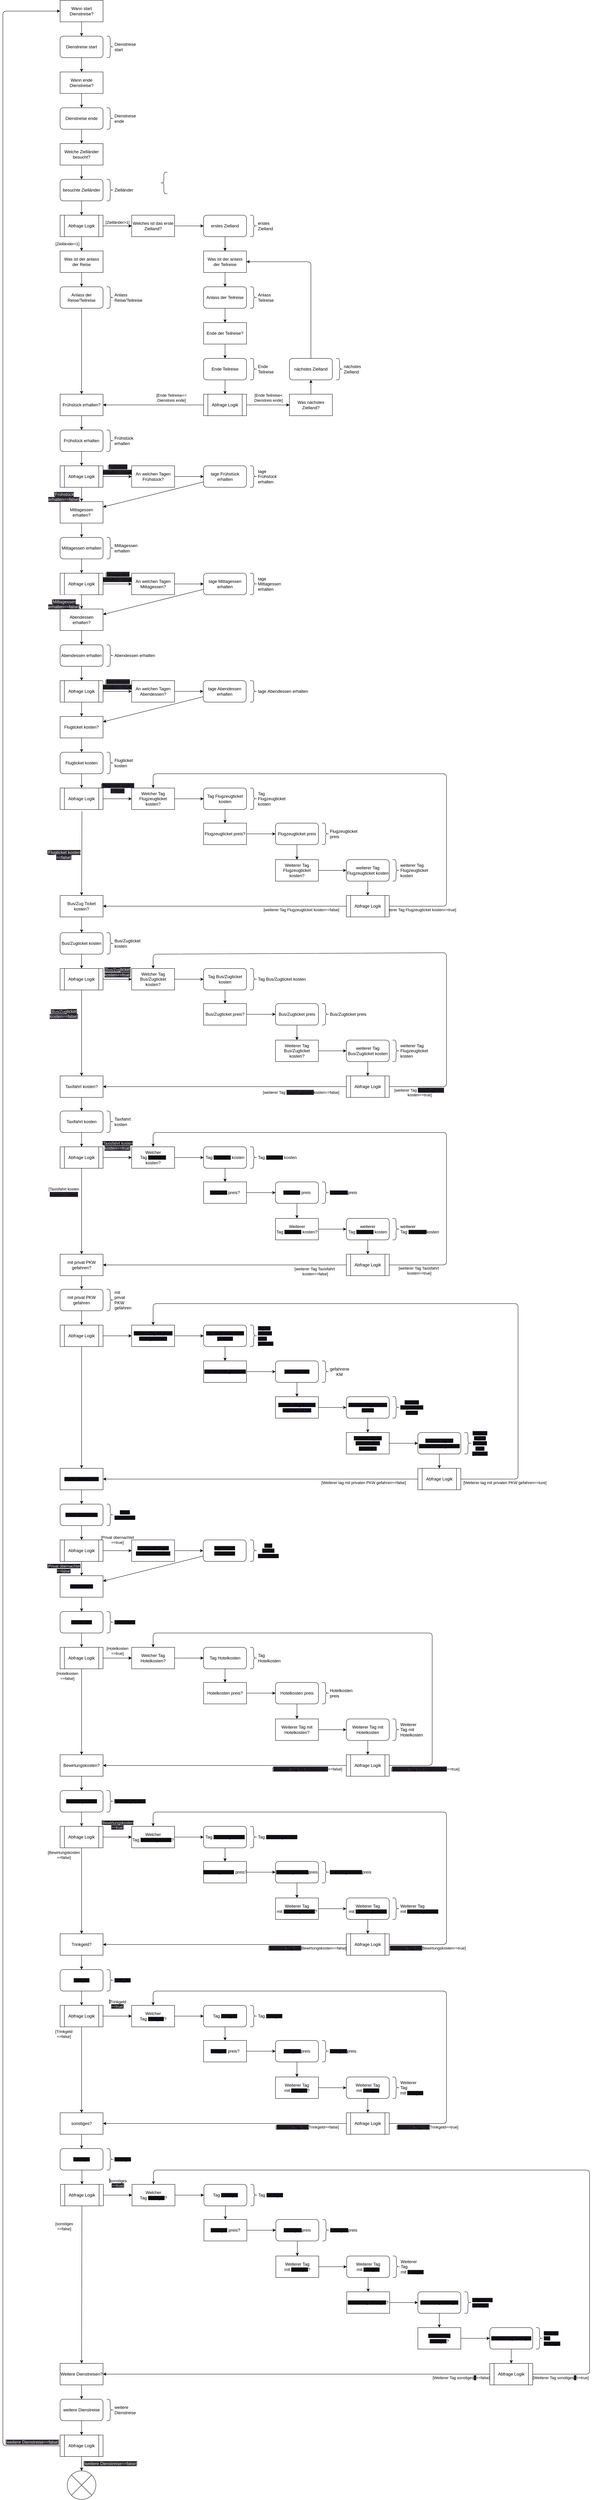 <mxfile>
    <diagram id="L4NvkSTI6OKeX2f231ty" name="Seite-1">
        <mxGraphModel dx="1882" dy="1211" grid="0" gridSize="10" guides="1" tooltips="1" connect="1" arrows="1" fold="1" page="1" pageScale="1" pageWidth="827" pageHeight="1169" math="0" shadow="0">
            <root>
                <mxCell id="0"/>
                <mxCell id="1" parent="0"/>
                <mxCell id="QfeDqmOQfvV1Y4iZlrYc-1" value="Wann start Dienstreise?" style="rounded=0;whiteSpace=wrap;html=1;" parent="1" vertex="1">
                    <mxGeometry x="40" y="40" width="120" height="60" as="geometry"/>
                </mxCell>
                <mxCell id="QfeDqmOQfvV1Y4iZlrYc-8" value="" style="edgeStyle=orthogonalEdgeStyle;rounded=0;orthogonalLoop=1;jettySize=auto;html=1;strokeColor=default;" parent="1" source="QfeDqmOQfvV1Y4iZlrYc-2" target="QfeDqmOQfvV1Y4iZlrYc-7" edge="1">
                    <mxGeometry relative="1" as="geometry"/>
                </mxCell>
                <mxCell id="QfeDqmOQfvV1Y4iZlrYc-2" value="Dienstreise start" style="rounded=1;whiteSpace=wrap;html=1;" parent="1" vertex="1">
                    <mxGeometry x="40" y="140" width="120" height="60" as="geometry"/>
                </mxCell>
                <mxCell id="QfeDqmOQfvV1Y4iZlrYc-4" value="" style="endArrow=classic;html=1;rounded=0;strokeColor=default;" parent="1" source="QfeDqmOQfvV1Y4iZlrYc-1" target="QfeDqmOQfvV1Y4iZlrYc-2" edge="1">
                    <mxGeometry width="50" height="50" relative="1" as="geometry">
                        <mxPoint x="80" y="290" as="sourcePoint"/>
                        <mxPoint x="130" y="240" as="targetPoint"/>
                    </mxGeometry>
                </mxCell>
                <mxCell id="QfeDqmOQfvV1Y4iZlrYc-12" value="" style="edgeStyle=orthogonalEdgeStyle;rounded=0;orthogonalLoop=1;jettySize=auto;html=1;strokeColor=default;" parent="1" source="QfeDqmOQfvV1Y4iZlrYc-7" target="QfeDqmOQfvV1Y4iZlrYc-10" edge="1">
                    <mxGeometry relative="1" as="geometry"/>
                </mxCell>
                <mxCell id="QfeDqmOQfvV1Y4iZlrYc-7" value="Wann ende Dienstreise?" style="rounded=0;whiteSpace=wrap;html=1;" parent="1" vertex="1">
                    <mxGeometry x="40" y="240" width="120" height="60" as="geometry"/>
                </mxCell>
                <mxCell id="QfeDqmOQfvV1Y4iZlrYc-15" value="" style="edgeStyle=orthogonalEdgeStyle;rounded=0;orthogonalLoop=1;jettySize=auto;html=1;strokeColor=default;" parent="1" source="QfeDqmOQfvV1Y4iZlrYc-10" target="QfeDqmOQfvV1Y4iZlrYc-13" edge="1">
                    <mxGeometry relative="1" as="geometry"/>
                </mxCell>
                <mxCell id="QfeDqmOQfvV1Y4iZlrYc-10" value="Dienstreise ende" style="rounded=1;whiteSpace=wrap;html=1;" parent="1" vertex="1">
                    <mxGeometry x="40" y="340" width="120" height="60" as="geometry"/>
                </mxCell>
                <mxCell id="QfeDqmOQfvV1Y4iZlrYc-17" value="" style="edgeStyle=orthogonalEdgeStyle;rounded=0;orthogonalLoop=1;jettySize=auto;html=1;strokeColor=default;" parent="1" source="QfeDqmOQfvV1Y4iZlrYc-13" target="QfeDqmOQfvV1Y4iZlrYc-16" edge="1">
                    <mxGeometry relative="1" as="geometry"/>
                </mxCell>
                <mxCell id="QfeDqmOQfvV1Y4iZlrYc-13" value="Welche Zielländer besucht?" style="rounded=0;whiteSpace=wrap;html=1;" parent="1" vertex="1">
                    <mxGeometry x="40" y="440" width="120" height="60" as="geometry"/>
                </mxCell>
                <mxCell id="QfeDqmOQfvV1Y4iZlrYc-29" value="" style="edgeStyle=orthogonalEdgeStyle;rounded=0;orthogonalLoop=1;jettySize=auto;html=1;strokeColor=default;" parent="1" source="QfeDqmOQfvV1Y4iZlrYc-16" target="QfeDqmOQfvV1Y4iZlrYc-21" edge="1">
                    <mxGeometry relative="1" as="geometry"/>
                </mxCell>
                <mxCell id="QfeDqmOQfvV1Y4iZlrYc-16" value="besuchte Zielländer" style="rounded=1;whiteSpace=wrap;html=1;" parent="1" vertex="1">
                    <mxGeometry x="40" y="540" width="120" height="60" as="geometry"/>
                </mxCell>
                <mxCell id="QfeDqmOQfvV1Y4iZlrYc-23" value="[Zielländer=1]" style="edgeStyle=orthogonalEdgeStyle;rounded=0;orthogonalLoop=1;jettySize=auto;html=1;strokeColor=default;" parent="1" source="QfeDqmOQfvV1Y4iZlrYc-21" target="QfeDqmOQfvV1Y4iZlrYc-22" edge="1">
                    <mxGeometry y="-40" relative="1" as="geometry">
                        <mxPoint as="offset"/>
                    </mxGeometry>
                </mxCell>
                <mxCell id="QfeDqmOQfvV1Y4iZlrYc-25" value="[Zielländer&amp;gt;1]" style="edgeStyle=orthogonalEdgeStyle;rounded=0;orthogonalLoop=1;jettySize=auto;html=1;strokeColor=default;" parent="1" source="QfeDqmOQfvV1Y4iZlrYc-21" target="QfeDqmOQfvV1Y4iZlrYc-24" edge="1">
                    <mxGeometry y="10" relative="1" as="geometry">
                        <mxPoint as="offset"/>
                    </mxGeometry>
                </mxCell>
                <mxCell id="QfeDqmOQfvV1Y4iZlrYc-21" value="Abfrage Logik" style="shape=process;whiteSpace=wrap;html=1;backgroundOutline=1;" parent="1" vertex="1">
                    <mxGeometry x="40" y="640" width="120" height="60" as="geometry"/>
                </mxCell>
                <mxCell id="QfeDqmOQfvV1Y4iZlrYc-34" value="" style="edgeStyle=orthogonalEdgeStyle;rounded=0;orthogonalLoop=1;jettySize=auto;html=1;strokeColor=default;" parent="1" source="QfeDqmOQfvV1Y4iZlrYc-22" target="QfeDqmOQfvV1Y4iZlrYc-33" edge="1">
                    <mxGeometry relative="1" as="geometry"/>
                </mxCell>
                <mxCell id="QfeDqmOQfvV1Y4iZlrYc-22" value="Was ist der anlass der Reise" style="rounded=0;whiteSpace=wrap;html=1;" parent="1" vertex="1">
                    <mxGeometry x="40" y="740" width="120" height="60" as="geometry"/>
                </mxCell>
                <mxCell id="QfeDqmOQfvV1Y4iZlrYc-31" value="" style="edgeStyle=orthogonalEdgeStyle;rounded=0;orthogonalLoop=1;jettySize=auto;html=1;strokeColor=default;" parent="1" source="QfeDqmOQfvV1Y4iZlrYc-24" target="QfeDqmOQfvV1Y4iZlrYc-30" edge="1">
                    <mxGeometry relative="1" as="geometry"/>
                </mxCell>
                <mxCell id="QfeDqmOQfvV1Y4iZlrYc-24" value="Welches ist das erste Zielland?" style="rounded=0;whiteSpace=wrap;html=1;" parent="1" vertex="1">
                    <mxGeometry x="240" y="640" width="120" height="60" as="geometry"/>
                </mxCell>
                <mxCell id="QfeDqmOQfvV1Y4iZlrYc-26" value="" style="shape=curlyBracket;whiteSpace=wrap;html=1;rounded=1;" parent="1" vertex="1">
                    <mxGeometry x="320" y="520" width="20" height="60" as="geometry"/>
                </mxCell>
                <mxCell id="8" value="" style="edgeStyle=none;html=1;" parent="1" source="QfeDqmOQfvV1Y4iZlrYc-30" target="7" edge="1">
                    <mxGeometry relative="1" as="geometry"/>
                </mxCell>
                <mxCell id="QfeDqmOQfvV1Y4iZlrYc-30" value="erstes Zielland" style="rounded=1;whiteSpace=wrap;html=1;" parent="1" vertex="1">
                    <mxGeometry x="441" y="640" width="120" height="60" as="geometry"/>
                </mxCell>
                <mxCell id="32" style="edgeStyle=none;html=1;" parent="1" source="QfeDqmOQfvV1Y4iZlrYc-33" target="51" edge="1">
                    <mxGeometry relative="1" as="geometry">
                        <mxPoint x="100" y="1140" as="targetPoint"/>
                    </mxGeometry>
                </mxCell>
                <mxCell id="QfeDqmOQfvV1Y4iZlrYc-33" value="Anlass der Reise/Teilreise" style="rounded=1;whiteSpace=wrap;html=1;" parent="1" vertex="1">
                    <mxGeometry x="40" y="840" width="120" height="60" as="geometry"/>
                </mxCell>
                <mxCell id="2" value="Zielländer" style="shape=curlyBracket;whiteSpace=wrap;html=1;rounded=1;flipH=1;labelPosition=right;verticalLabelPosition=middle;align=left;verticalAlign=middle;size=0.5;" parent="1" vertex="1">
                    <mxGeometry x="170" y="540" width="20" height="60" as="geometry"/>
                </mxCell>
                <mxCell id="3" value="Dienstreise start" style="shape=curlyBracket;whiteSpace=wrap;html=1;rounded=1;flipH=1;labelPosition=right;verticalLabelPosition=middle;align=left;verticalAlign=middle;size=0.5;" parent="1" vertex="1">
                    <mxGeometry x="170" y="140" width="20" height="60" as="geometry"/>
                </mxCell>
                <mxCell id="4" value="Dienstreise ende" style="shape=curlyBracket;whiteSpace=wrap;html=1;rounded=1;flipH=1;labelPosition=right;verticalLabelPosition=middle;align=left;verticalAlign=middle;size=0.5;" parent="1" vertex="1">
                    <mxGeometry x="170" y="340" width="20" height="60" as="geometry"/>
                </mxCell>
                <mxCell id="5" value="erstes Zielland" style="shape=curlyBracket;whiteSpace=wrap;html=1;rounded=1;flipH=1;labelPosition=right;verticalLabelPosition=middle;align=left;verticalAlign=middle;size=0.5;" parent="1" vertex="1">
                    <mxGeometry x="571" y="640" width="20" height="60" as="geometry"/>
                </mxCell>
                <mxCell id="6" value="Anlass Reise/Teilreise" style="shape=curlyBracket;whiteSpace=wrap;html=1;rounded=1;flipH=1;labelPosition=right;verticalLabelPosition=middle;align=left;verticalAlign=middle;size=0.5;" parent="1" vertex="1">
                    <mxGeometry x="170" y="840" width="20" height="60" as="geometry"/>
                </mxCell>
                <mxCell id="10" value="" style="edgeStyle=none;html=1;" parent="1" source="7" target="9" edge="1">
                    <mxGeometry relative="1" as="geometry"/>
                </mxCell>
                <mxCell id="7" value="Was ist der anlass der Teilreise" style="rounded=0;whiteSpace=wrap;html=1;" parent="1" vertex="1">
                    <mxGeometry x="441" y="740" width="120" height="60" as="geometry"/>
                </mxCell>
                <mxCell id="13" value="" style="edgeStyle=none;html=1;" parent="1" source="9" target="12" edge="1">
                    <mxGeometry relative="1" as="geometry"/>
                </mxCell>
                <mxCell id="9" value="Anlass der Teilreise" style="rounded=1;whiteSpace=wrap;html=1;" parent="1" vertex="1">
                    <mxGeometry x="441" y="840" width="120" height="60" as="geometry"/>
                </mxCell>
                <mxCell id="24" style="edgeStyle=none;html=1;" parent="1" source="11" target="23" edge="1">
                    <mxGeometry relative="1" as="geometry"/>
                </mxCell>
                <mxCell id="30" value="[Ende Teilreise&amp;lt;&lt;br&gt;Dienstreis ende]" style="edgeLabel;html=1;align=center;verticalAlign=middle;resizable=0;points=[];" parent="24" vertex="1" connectable="0">
                    <mxGeometry x="0.256" y="-1" relative="1" as="geometry">
                        <mxPoint x="-15" y="-21" as="offset"/>
                    </mxGeometry>
                </mxCell>
                <mxCell id="52" style="edgeStyle=none;html=1;" parent="1" source="11" target="51" edge="1">
                    <mxGeometry relative="1" as="geometry"/>
                </mxCell>
                <mxCell id="360" value="[Ende Teilreise==&lt;br&gt;Dienstreis ende]" style="edgeLabel;html=1;align=center;verticalAlign=middle;resizable=0;points=[];" parent="52" vertex="1" connectable="0">
                    <mxGeometry x="-0.504" y="1" relative="1" as="geometry">
                        <mxPoint x="-21" y="-21" as="offset"/>
                    </mxGeometry>
                </mxCell>
                <mxCell id="11" value="Abfrage Logik" style="shape=process;whiteSpace=wrap;html=1;backgroundOutline=1;" parent="1" vertex="1">
                    <mxGeometry x="441" y="1140" width="120" height="60" as="geometry"/>
                </mxCell>
                <mxCell id="17" value="" style="edgeStyle=none;html=1;" parent="1" source="12" target="16" edge="1">
                    <mxGeometry relative="1" as="geometry"/>
                </mxCell>
                <mxCell id="12" value="Ende der Teilreise?" style="rounded=0;whiteSpace=wrap;html=1;" parent="1" vertex="1">
                    <mxGeometry x="441" y="940" width="120" height="60" as="geometry"/>
                </mxCell>
                <mxCell id="22" value="" style="edgeStyle=none;html=1;" parent="1" source="16" target="11" edge="1">
                    <mxGeometry relative="1" as="geometry"/>
                </mxCell>
                <mxCell id="16" value="Ende Teilreise" style="rounded=1;whiteSpace=wrap;html=1;" parent="1" vertex="1">
                    <mxGeometry x="441" y="1040" width="120" height="60" as="geometry"/>
                </mxCell>
                <mxCell id="18" value="Anlass Teilreise" style="shape=curlyBracket;whiteSpace=wrap;html=1;rounded=1;flipH=1;labelPosition=right;verticalLabelPosition=middle;align=left;verticalAlign=middle;size=0.5;" parent="1" vertex="1">
                    <mxGeometry x="571" y="840" width="20" height="60" as="geometry"/>
                </mxCell>
                <mxCell id="19" value="Ende Teilreise" style="shape=curlyBracket;whiteSpace=wrap;html=1;rounded=1;flipH=1;labelPosition=right;verticalLabelPosition=middle;align=left;verticalAlign=middle;size=0.5;" parent="1" vertex="1">
                    <mxGeometry x="571" y="1040" width="20" height="60" as="geometry"/>
                </mxCell>
                <mxCell id="28" value="" style="edgeStyle=none;html=1;" parent="1" source="23" target="27" edge="1">
                    <mxGeometry relative="1" as="geometry"/>
                </mxCell>
                <mxCell id="23" value="Was nächstes Zielland?" style="rounded=0;whiteSpace=wrap;html=1;" parent="1" vertex="1">
                    <mxGeometry x="681" y="1140" width="120" height="60" as="geometry"/>
                </mxCell>
                <mxCell id="29" style="edgeStyle=none;html=1;" parent="1" source="27" target="7" edge="1">
                    <mxGeometry relative="1" as="geometry">
                        <Array as="points">
                            <mxPoint x="741" y="770"/>
                        </Array>
                    </mxGeometry>
                </mxCell>
                <mxCell id="27" value="nächstes Zielland" style="rounded=1;whiteSpace=wrap;html=1;" parent="1" vertex="1">
                    <mxGeometry x="681" y="1040" width="120" height="60" as="geometry"/>
                </mxCell>
                <mxCell id="38" value="nächstes Zielland" style="shape=curlyBracket;whiteSpace=wrap;html=1;rounded=1;flipH=1;labelPosition=right;verticalLabelPosition=middle;align=left;verticalAlign=middle;size=0.5;" parent="1" vertex="1">
                    <mxGeometry x="811" y="1040" width="20" height="60" as="geometry"/>
                </mxCell>
                <mxCell id="54" value="" style="edgeStyle=none;html=1;" parent="1" source="51" target="53" edge="1">
                    <mxGeometry relative="1" as="geometry"/>
                </mxCell>
                <mxCell id="51" value="Frühstück erhalten?" style="rounded=0;whiteSpace=wrap;html=1;" parent="1" vertex="1">
                    <mxGeometry x="40" y="1140" width="120" height="60" as="geometry"/>
                </mxCell>
                <mxCell id="56" value="" style="edgeStyle=none;html=1;" parent="1" source="53" target="55" edge="1">
                    <mxGeometry relative="1" as="geometry"/>
                </mxCell>
                <mxCell id="53" value="Frühstück erhalten" style="rounded=1;whiteSpace=wrap;html=1;" parent="1" vertex="1">
                    <mxGeometry x="40" y="1240" width="120" height="60" as="geometry"/>
                </mxCell>
                <mxCell id="59" value="[&lt;span style=&quot;font-size: 12px; background-color: rgb(42, 37, 47);&quot;&gt;Frühstück&lt;br&gt;erhalten==true]&lt;/span&gt;" style="edgeStyle=none;html=1;" parent="1" source="55" target="58" edge="1">
                    <mxGeometry y="20" relative="1" as="geometry">
                        <mxPoint as="offset"/>
                    </mxGeometry>
                </mxCell>
                <mxCell id="66" value="&lt;br&gt;&lt;span style=&quot;color: rgb(240, 240, 240); font-family: Helvetica; font-size: 11px; font-style: normal; font-variant-ligatures: normal; font-variant-caps: normal; font-weight: 400; letter-spacing: normal; orphans: 2; text-align: center; text-indent: 0px; text-transform: none; widows: 2; word-spacing: 0px; -webkit-text-stroke-width: 0px; background-color: rgb(24, 20, 29); text-decoration-thickness: initial; text-decoration-style: initial; text-decoration-color: initial; float: none; display: inline !important;&quot;&gt;[&lt;/span&gt;&lt;span style=&quot;border-color: rgb(0, 0, 0); color: rgb(240, 240, 240); font-family: Helvetica; font-style: normal; font-variant-ligatures: normal; font-variant-caps: normal; font-weight: 400; letter-spacing: normal; orphans: 2; text-align: center; text-indent: 0px; text-transform: none; widows: 2; word-spacing: 0px; -webkit-text-stroke-width: 0px; text-decoration-thickness: initial; text-decoration-style: initial; text-decoration-color: initial; font-size: 12px; background-color: rgb(42, 37, 47);&quot;&gt;Frühstück&lt;br style=&quot;border-color: rgb(0, 0, 0);&quot;&gt;erhalten==false]&lt;/span&gt;&lt;br&gt;" style="edgeStyle=none;html=1;" parent="1" source="55" target="64" edge="1">
                    <mxGeometry y="-50" relative="1" as="geometry">
                        <mxPoint as="offset"/>
                    </mxGeometry>
                </mxCell>
                <mxCell id="55" value="Abfrage Logik" style="shape=process;whiteSpace=wrap;html=1;backgroundOutline=1;" parent="1" vertex="1">
                    <mxGeometry x="40" y="1340" width="120" height="60" as="geometry"/>
                </mxCell>
                <mxCell id="57" value="&lt;span style=&quot;text-align: center;&quot;&gt;Frühstück erhalten&lt;/span&gt;" style="shape=curlyBracket;whiteSpace=wrap;html=1;rounded=1;flipH=1;labelPosition=right;verticalLabelPosition=middle;align=left;verticalAlign=middle;size=0.5;" parent="1" vertex="1">
                    <mxGeometry x="170" y="1240" width="20" height="60" as="geometry"/>
                </mxCell>
                <mxCell id="61" value="" style="edgeStyle=none;html=1;" parent="1" source="58" target="60" edge="1">
                    <mxGeometry relative="1" as="geometry"/>
                </mxCell>
                <mxCell id="58" value="An welchen Tagen Frühstück?" style="rounded=0;whiteSpace=wrap;html=1;" parent="1" vertex="1">
                    <mxGeometry x="240" y="1340" width="120" height="60" as="geometry"/>
                </mxCell>
                <mxCell id="65" style="edgeStyle=none;html=1;" parent="1" source="60" target="64" edge="1">
                    <mxGeometry relative="1" as="geometry"/>
                </mxCell>
                <mxCell id="60" value="tage Frühstück erhalten" style="rounded=1;whiteSpace=wrap;html=1;" parent="1" vertex="1">
                    <mxGeometry x="441" y="1340" width="120" height="60" as="geometry"/>
                </mxCell>
                <mxCell id="62" value="&lt;span style=&quot;text-align: center;&quot;&gt;tage Frühstück erhalten&lt;/span&gt;" style="shape=curlyBracket;whiteSpace=wrap;html=1;rounded=1;flipH=1;labelPosition=right;verticalLabelPosition=middle;align=left;verticalAlign=middle;size=0.5;" parent="1" vertex="1">
                    <mxGeometry x="571" y="1340" width="20" height="60" as="geometry"/>
                </mxCell>
                <mxCell id="69" value="" style="edgeStyle=none;html=1;" parent="1" source="64" target="68" edge="1">
                    <mxGeometry relative="1" as="geometry"/>
                </mxCell>
                <mxCell id="64" value="Mittagessen erhalten?" style="rounded=0;whiteSpace=wrap;html=1;" parent="1" vertex="1">
                    <mxGeometry x="40" y="1440" width="120" height="60" as="geometry"/>
                </mxCell>
                <mxCell id="72" value="" style="edgeStyle=none;html=1;" parent="1" source="68" target="71" edge="1">
                    <mxGeometry relative="1" as="geometry"/>
                </mxCell>
                <mxCell id="68" value="Mittagessen erhalten" style="rounded=1;whiteSpace=wrap;html=1;" parent="1" vertex="1">
                    <mxGeometry x="40" y="1540" width="120" height="60" as="geometry"/>
                </mxCell>
                <mxCell id="70" value="&lt;span style=&quot;text-align: center;&quot;&gt;Mittagessen erhalten&lt;/span&gt;" style="shape=curlyBracket;whiteSpace=wrap;html=1;rounded=1;flipH=1;labelPosition=right;verticalLabelPosition=middle;align=left;verticalAlign=middle;size=0.5;" parent="1" vertex="1">
                    <mxGeometry x="170" y="1540" width="20" height="60" as="geometry"/>
                </mxCell>
                <mxCell id="71" value="Abfrage Logik" style="shape=process;whiteSpace=wrap;html=1;backgroundOutline=1;" parent="1" vertex="1">
                    <mxGeometry x="40" y="1640" width="120" height="60" as="geometry"/>
                </mxCell>
                <mxCell id="75" value="[&lt;span style=&quot;font-size: 12px; background-color: rgb(42, 37, 47);&quot;&gt;Mittagessen&lt;br&gt;erhalten==true]&lt;/span&gt;" style="edgeStyle=none;html=1;" parent="1" source="71" target="77" edge="1">
                    <mxGeometry y="20" relative="1" as="geometry">
                        <mxPoint x="160" y="1670" as="sourcePoint"/>
                        <mxPoint as="offset"/>
                    </mxGeometry>
                </mxCell>
                <mxCell id="76" value="" style="edgeStyle=none;html=1;" parent="1" source="77" target="78" edge="1">
                    <mxGeometry relative="1" as="geometry"/>
                </mxCell>
                <mxCell id="77" value="An welchen Tagen Mittagessen?" style="rounded=0;whiteSpace=wrap;html=1;" parent="1" vertex="1">
                    <mxGeometry x="240" y="1640" width="120" height="60" as="geometry"/>
                </mxCell>
                <mxCell id="92" style="edgeStyle=none;html=1;" parent="1" source="78" target="82" edge="1">
                    <mxGeometry relative="1" as="geometry"/>
                </mxCell>
                <mxCell id="78" value="tage Mittagessen erhalten" style="rounded=1;whiteSpace=wrap;html=1;" parent="1" vertex="1">
                    <mxGeometry x="441" y="1640" width="120" height="60" as="geometry"/>
                </mxCell>
                <mxCell id="79" value="&lt;span style=&quot;text-align: center;&quot;&gt;tage Mittagessen erhalten&lt;/span&gt;" style="shape=curlyBracket;whiteSpace=wrap;html=1;rounded=1;flipH=1;labelPosition=right;verticalLabelPosition=middle;align=left;verticalAlign=middle;size=0.5;" parent="1" vertex="1">
                    <mxGeometry x="571" y="1640" width="20" height="60" as="geometry"/>
                </mxCell>
                <mxCell id="80" value="&lt;br&gt;&lt;span style=&quot;color: rgb(240, 240, 240); font-family: Helvetica; font-size: 11px; font-style: normal; font-variant-ligatures: normal; font-variant-caps: normal; font-weight: 400; letter-spacing: normal; orphans: 2; text-align: center; text-indent: 0px; text-transform: none; widows: 2; word-spacing: 0px; -webkit-text-stroke-width: 0px; background-color: rgb(24, 20, 29); text-decoration-thickness: initial; text-decoration-style: initial; text-decoration-color: initial; float: none; display: inline !important;&quot;&gt;[&lt;/span&gt;&lt;span style=&quot;border-color: rgb(0, 0, 0); color: rgb(240, 240, 240); font-family: Helvetica; font-style: normal; font-variant-ligatures: normal; font-variant-caps: normal; font-weight: 400; letter-spacing: normal; orphans: 2; text-align: center; text-indent: 0px; text-transform: none; widows: 2; word-spacing: 0px; -webkit-text-stroke-width: 0px; text-decoration-thickness: initial; text-decoration-style: initial; text-decoration-color: initial; font-size: 12px; background-color: rgb(42, 37, 47);&quot;&gt;Mittagessen&lt;br style=&quot;border-color: rgb(0, 0, 0);&quot;&gt;erhalten==false]&lt;/span&gt;" style="edgeStyle=none;html=1;" parent="1" source="71" target="82" edge="1">
                    <mxGeometry y="-50" relative="1" as="geometry">
                        <mxPoint x="100" y="1700" as="sourcePoint"/>
                        <mxPoint as="offset"/>
                    </mxGeometry>
                </mxCell>
                <mxCell id="81" value="" style="edgeStyle=none;html=1;" parent="1" source="82" target="84" edge="1">
                    <mxGeometry relative="1" as="geometry"/>
                </mxCell>
                <mxCell id="82" value="Abendessen erhalten?" style="rounded=0;whiteSpace=wrap;html=1;" parent="1" vertex="1">
                    <mxGeometry x="40" y="1740" width="120" height="60" as="geometry"/>
                </mxCell>
                <mxCell id="83" value="" style="edgeStyle=none;html=1;" parent="1" source="84" target="86" edge="1">
                    <mxGeometry relative="1" as="geometry"/>
                </mxCell>
                <mxCell id="84" value="Abendessen erhalten" style="rounded=1;whiteSpace=wrap;html=1;" parent="1" vertex="1">
                    <mxGeometry x="40" y="1840" width="120" height="60" as="geometry"/>
                </mxCell>
                <mxCell id="85" value="&lt;span style=&quot;text-align: center;&quot;&gt;Abendessen&amp;nbsp;&lt;/span&gt;&lt;span style=&quot;text-align: center;&quot;&gt;erhalten&lt;/span&gt;" style="shape=curlyBracket;whiteSpace=wrap;html=1;rounded=1;flipH=1;labelPosition=right;verticalLabelPosition=middle;align=left;verticalAlign=middle;size=0.5;" parent="1" vertex="1">
                    <mxGeometry x="170" y="1840" width="20" height="60" as="geometry"/>
                </mxCell>
                <mxCell id="94" value="" style="edgeStyle=none;html=1;" parent="1" source="86" target="93" edge="1">
                    <mxGeometry relative="1" as="geometry"/>
                </mxCell>
                <mxCell id="86" value="Abfrage Logik" style="shape=process;whiteSpace=wrap;html=1;backgroundOutline=1;" parent="1" vertex="1">
                    <mxGeometry x="40" y="1940" width="120" height="60" as="geometry"/>
                </mxCell>
                <mxCell id="87" value="[&lt;span style=&quot;font-size: 12px; background-color: rgb(42, 37, 47);&quot;&gt;Abendessen&lt;/span&gt;&lt;span style=&quot;font-size: 12px; background-color: rgb(42, 37, 47);&quot;&gt;&lt;br&gt;erhalten==true]&lt;/span&gt;" style="edgeStyle=none;html=1;" parent="1" source="86" target="89" edge="1">
                    <mxGeometry y="20" relative="1" as="geometry">
                        <mxPoint x="160" y="1970" as="sourcePoint"/>
                        <mxPoint as="offset"/>
                    </mxGeometry>
                </mxCell>
                <mxCell id="88" value="" style="edgeStyle=none;html=1;" parent="1" source="89" target="90" edge="1">
                    <mxGeometry relative="1" as="geometry"/>
                </mxCell>
                <mxCell id="89" value="An welchen Tagen Abendessen?" style="rounded=0;whiteSpace=wrap;html=1;" parent="1" vertex="1">
                    <mxGeometry x="240" y="1940" width="120" height="60" as="geometry"/>
                </mxCell>
                <mxCell id="95" style="edgeStyle=none;html=1;" parent="1" source="90" target="93" edge="1">
                    <mxGeometry relative="1" as="geometry"/>
                </mxCell>
                <mxCell id="90" value="tage Abendessen erhalten" style="rounded=1;whiteSpace=wrap;html=1;" parent="1" vertex="1">
                    <mxGeometry x="440" y="1940" width="120" height="60" as="geometry"/>
                </mxCell>
                <mxCell id="91" value="&lt;span style=&quot;text-align: center;&quot;&gt;tage&amp;nbsp;&lt;/span&gt;&lt;span style=&quot;text-align: center;&quot;&gt;Abendessen&amp;nbsp;&lt;/span&gt;&lt;span style=&quot;text-align: center;&quot;&gt;erhalten&lt;/span&gt;" style="shape=curlyBracket;whiteSpace=wrap;html=1;rounded=1;flipH=1;labelPosition=right;verticalLabelPosition=middle;align=left;verticalAlign=middle;size=0.5;" parent="1" vertex="1">
                    <mxGeometry x="571" y="1940" width="20" height="60" as="geometry"/>
                </mxCell>
                <mxCell id="99" value="" style="edgeStyle=none;html=1;" parent="1" source="93" target="98" edge="1">
                    <mxGeometry relative="1" as="geometry"/>
                </mxCell>
                <mxCell id="93" value="Flugticket kosten?" style="rounded=0;whiteSpace=wrap;html=1;" parent="1" vertex="1">
                    <mxGeometry x="40" y="2040" width="120" height="60" as="geometry"/>
                </mxCell>
                <mxCell id="103" value="" style="edgeStyle=none;html=1;" parent="1" source="98" target="102" edge="1">
                    <mxGeometry relative="1" as="geometry"/>
                </mxCell>
                <mxCell id="98" value="Flugticket kosten" style="rounded=1;whiteSpace=wrap;html=1;" parent="1" vertex="1">
                    <mxGeometry x="40" y="2140" width="120" height="60" as="geometry"/>
                </mxCell>
                <mxCell id="100" value="&lt;span style=&quot;text-align: center;&quot;&gt;Flugticket kosten&lt;/span&gt;" style="shape=curlyBracket;whiteSpace=wrap;html=1;rounded=1;flipH=1;labelPosition=right;verticalLabelPosition=middle;align=left;verticalAlign=middle;size=0.5;" parent="1" vertex="1">
                    <mxGeometry x="170" y="2140" width="20" height="60" as="geometry"/>
                </mxCell>
                <mxCell id="106" value="" style="edgeStyle=none;html=1;" parent="1" source="102" target="178" edge="1">
                    <mxGeometry relative="1" as="geometry">
                        <mxPoint x="240" y="2270" as="targetPoint"/>
                    </mxGeometry>
                </mxCell>
                <mxCell id="110" value="[&lt;span style=&quot;font-size: 12px; background-color: rgb(42, 37, 47);&quot;&gt;Flugticket kosten&lt;br&gt;==true]&lt;/span&gt;" style="edgeLabel;html=1;align=center;verticalAlign=middle;resizable=0;points=[];" parent="106" vertex="1" connectable="0">
                    <mxGeometry x="0.376" y="2" relative="1" as="geometry">
                        <mxPoint x="-15" y="-28" as="offset"/>
                    </mxGeometry>
                </mxCell>
                <mxCell id="109" value="&lt;br&gt;&lt;span style=&quot;color: rgb(240, 240, 240); font-family: Helvetica; font-size: 11px; font-style: normal; font-variant-ligatures: normal; font-variant-caps: normal; font-weight: 400; letter-spacing: normal; orphans: 2; text-align: center; text-indent: 0px; text-transform: none; widows: 2; word-spacing: 0px; -webkit-text-stroke-width: 0px; background-color: rgb(24, 20, 29); text-decoration-thickness: initial; text-decoration-style: initial; text-decoration-color: initial; float: none; display: inline !important;&quot;&gt;[&lt;/span&gt;&lt;span style=&quot;border-color: rgb(0, 0, 0); color: rgb(240, 240, 240); font-family: Helvetica; font-style: normal; font-variant-ligatures: normal; font-variant-caps: normal; font-weight: 400; letter-spacing: normal; orphans: 2; text-align: center; text-indent: 0px; text-transform: none; widows: 2; word-spacing: 0px; -webkit-text-stroke-width: 0px; text-decoration-thickness: initial; text-decoration-style: initial; text-decoration-color: initial; font-size: 12px; background-color: rgb(42, 37, 47);&quot;&gt;Flugticket kosten&lt;br style=&quot;border-color: rgb(0, 0, 0);&quot;&gt;==false]&lt;/span&gt;&lt;br&gt;" style="edgeStyle=none;html=1;" parent="1" target="108" edge="1">
                    <mxGeometry x="-0.02" y="-51" relative="1" as="geometry">
                        <mxPoint x="101" y="2305" as="sourcePoint"/>
                        <mxPoint x="101" y="2343" as="targetPoint"/>
                        <mxPoint as="offset"/>
                    </mxGeometry>
                </mxCell>
                <mxCell id="102" value="Abfrage Logik" style="shape=process;whiteSpace=wrap;html=1;backgroundOutline=1;" parent="1" vertex="1">
                    <mxGeometry x="40" y="2240" width="120" height="60" as="geometry"/>
                </mxCell>
                <mxCell id="156" value="" style="edgeStyle=none;html=1;" parent="1" target="155" edge="1">
                    <mxGeometry relative="1" as="geometry">
                        <mxPoint x="100" y="2644" as="sourcePoint"/>
                    </mxGeometry>
                </mxCell>
                <mxCell id="192" value="" style="edgeStyle=none;html=1;" parent="1" source="108" target="155" edge="1">
                    <mxGeometry relative="1" as="geometry"/>
                </mxCell>
                <mxCell id="108" value="Bus/Zug Ticket kosten?" style="rounded=0;whiteSpace=wrap;html=1;" parent="1" vertex="1">
                    <mxGeometry x="40" y="2540" width="120" height="60" as="geometry"/>
                </mxCell>
                <mxCell id="136" value="&lt;span style=&quot;color: rgb(240, 240, 240); font-family: Helvetica; font-size: 11px; font-style: normal; font-variant-ligatures: normal; font-variant-caps: normal; font-weight: 400; letter-spacing: normal; orphans: 2; text-align: center; text-indent: 0px; text-transform: none; widows: 2; word-spacing: 0px; -webkit-text-stroke-width: 0px; background-color: rgb(24, 20, 29); text-decoration-thickness: initial; text-decoration-style: initial; text-decoration-color: initial; float: none; display: inline !important;&quot;&gt;[Bus/Zug&lt;/span&gt;&lt;span style=&quot;border-color: rgb(0, 0, 0); color: rgb(240, 240, 240); font-family: Helvetica; font-style: normal; font-variant-ligatures: normal; font-variant-caps: normal; font-weight: 400; letter-spacing: normal; orphans: 2; text-align: center; text-indent: 0px; text-transform: none; widows: 2; word-spacing: 0px; -webkit-text-stroke-width: 0px; text-decoration-thickness: initial; text-decoration-style: initial; text-decoration-color: initial; font-size: 12px; background-color: rgb(42, 37, 47);&quot;&gt;ticket&lt;br&gt;kosten==true]&lt;/span&gt;" style="edgeStyle=none;html=1;" parent="1" source="138" target="200" edge="1">
                    <mxGeometry y="20" relative="1" as="geometry">
                        <mxPoint as="offset"/>
                        <mxPoint x="240" y="2774" as="targetPoint"/>
                    </mxGeometry>
                </mxCell>
                <mxCell id="137" value="&lt;br&gt;&lt;span style=&quot;border-color: rgb(0, 0, 0); color: rgb(240, 240, 240); font-family: Helvetica; font-size: 11px; font-style: normal; font-variant-ligatures: normal; font-variant-caps: normal; font-weight: 400; letter-spacing: normal; orphans: 2; text-align: center; text-indent: 0px; text-transform: none; widows: 2; word-spacing: 0px; -webkit-text-stroke-width: 0px; background-color: rgb(24, 20, 29); text-decoration-thickness: initial; text-decoration-style: initial; text-decoration-color: initial; float: none; display: inline !important;&quot;&gt;[Bus/Zug&lt;/span&gt;&lt;span style=&quot;border-color: rgb(0, 0, 0); color: rgb(240, 240, 240); font-family: Helvetica; font-style: normal; font-variant-ligatures: normal; font-variant-caps: normal; font-weight: 400; letter-spacing: normal; orphans: 2; text-align: center; text-indent: 0px; text-transform: none; widows: 2; word-spacing: 0px; -webkit-text-stroke-width: 0px; text-decoration-thickness: initial; text-decoration-style: initial; text-decoration-color: initial; font-size: 12px; background-color: rgb(42, 37, 47);&quot;&gt;ticket&lt;br style=&quot;border-color: rgb(0, 0, 0);&quot;&gt;kosten==false]&lt;/span&gt;&lt;br&gt;" style="edgeStyle=none;html=1;" parent="1" source="138" target="145" edge="1">
                    <mxGeometry x="-0.5" y="-50" relative="1" as="geometry">
                        <mxPoint as="offset"/>
                    </mxGeometry>
                </mxCell>
                <mxCell id="138" value="Abfrage Logik" style="shape=process;whiteSpace=wrap;html=1;backgroundOutline=1;" parent="1" vertex="1">
                    <mxGeometry x="40" y="2744" width="120" height="60" as="geometry"/>
                </mxCell>
                <mxCell id="169" value="" style="edgeStyle=none;html=1;" parent="1" source="145" target="168" edge="1">
                    <mxGeometry relative="1" as="geometry"/>
                </mxCell>
                <mxCell id="145" value="Taxifahrt kosten?" style="rounded=0;whiteSpace=wrap;html=1;" parent="1" vertex="1">
                    <mxGeometry x="40" y="3044" width="120" height="60" as="geometry"/>
                </mxCell>
                <mxCell id="157" value="" style="edgeStyle=none;html=1;" parent="1" source="155" target="138" edge="1">
                    <mxGeometry relative="1" as="geometry"/>
                </mxCell>
                <mxCell id="155" value="Bus/Zugticket kosten" style="rounded=1;whiteSpace=wrap;html=1;" parent="1" vertex="1">
                    <mxGeometry x="40" y="2644" width="120" height="60" as="geometry"/>
                </mxCell>
                <mxCell id="159" value="&lt;br&gt;&lt;span style=&quot;border-color: rgb(0, 0, 0); color: rgb(240, 240, 240); font-family: Helvetica; font-size: 11px; font-style: normal; font-variant-ligatures: normal; font-variant-caps: normal; font-weight: 400; letter-spacing: normal; orphans: 2; text-align: center; text-indent: 0px; text-transform: none; widows: 2; word-spacing: 0px; -webkit-text-stroke-width: 0px; background-color: rgb(24, 20, 29); text-decoration-thickness: initial; text-decoration-style: initial; text-decoration-color: initial; float: none; display: inline !important;&quot;&gt;[Taxisfahrt kosten&lt;/span&gt;&lt;span style=&quot;border-color: rgb(0, 0, 0); color: rgb(240, 240, 240); font-family: Helvetica; font-style: normal; font-variant-ligatures: normal; font-variant-caps: normal; font-weight: 400; letter-spacing: normal; orphans: 2; text-align: center; text-indent: 0px; text-transform: none; widows: 2; word-spacing: 0px; -webkit-text-stroke-width: 0px; text-decoration-thickness: initial; text-decoration-style: initial; text-decoration-color: initial; font-size: 12px; background-color: rgb(42, 37, 47);&quot;&gt;&lt;br style=&quot;border-color: rgb(0, 0, 0);&quot;&gt;kosten==true]&lt;/span&gt;&lt;br&gt;" style="edgeStyle=none;html=1;" parent="1" source="162" target="223" edge="1">
                    <mxGeometry y="40" relative="1" as="geometry">
                        <mxPoint as="offset"/>
                        <mxPoint x="240" y="3272" as="targetPoint"/>
                    </mxGeometry>
                </mxCell>
                <mxCell id="160" value="" style="edgeStyle=none;html=1;" parent="1" source="162" target="239" edge="1">
                    <mxGeometry relative="1" as="geometry">
                        <mxPoint x="100" y="3342" as="targetPoint"/>
                    </mxGeometry>
                </mxCell>
                <mxCell id="161" value="[Taxisfahrt kosten&lt;span style=&quot;font-size: 12px; background-color: rgb(42, 37, 47);&quot;&gt;&lt;br&gt;kosten==false]&lt;/span&gt;" style="edgeLabel;html=1;align=center;verticalAlign=middle;resizable=0;points=[];" parent="160" vertex="1" connectable="0">
                    <mxGeometry x="-0.55" y="1" relative="1" as="geometry">
                        <mxPoint x="-51" y="11" as="offset"/>
                    </mxGeometry>
                </mxCell>
                <mxCell id="162" value="Abfrage Logik" style="shape=process;whiteSpace=wrap;html=1;backgroundOutline=1;" parent="1" vertex="1">
                    <mxGeometry x="40" y="3242" width="120" height="60" as="geometry"/>
                </mxCell>
                <mxCell id="170" value="" style="edgeStyle=none;html=1;" parent="1" source="168" target="162" edge="1">
                    <mxGeometry relative="1" as="geometry"/>
                </mxCell>
                <mxCell id="168" value="Taxifahrt kosten" style="rounded=1;whiteSpace=wrap;html=1;" parent="1" vertex="1">
                    <mxGeometry x="40" y="3142" width="120" height="60" as="geometry"/>
                </mxCell>
                <mxCell id="171" value="&lt;span style=&quot;text-align: center;&quot;&gt;Taxifahrt kosten&lt;/span&gt;" style="shape=curlyBracket;whiteSpace=wrap;html=1;rounded=1;flipH=1;labelPosition=right;verticalLabelPosition=middle;align=left;verticalAlign=middle;size=0.5;" parent="1" vertex="1">
                    <mxGeometry x="170" y="3142" width="20" height="60" as="geometry"/>
                </mxCell>
                <mxCell id="173" value="&lt;span style=&quot;text-align: center;&quot;&gt;Bus/Zugticket kosten&lt;/span&gt;" style="shape=curlyBracket;whiteSpace=wrap;html=1;rounded=1;flipH=1;labelPosition=right;verticalLabelPosition=middle;align=left;verticalAlign=middle;size=0.5;" parent="1" vertex="1">
                    <mxGeometry x="170" y="2644" width="20" height="60" as="geometry"/>
                </mxCell>
                <mxCell id="174" value="" style="edgeStyle=none;html=1;" parent="1" source="175" target="176" edge="1">
                    <mxGeometry relative="1" as="geometry"/>
                </mxCell>
                <mxCell id="175" value="Flugzeugticket preis?" style="rounded=0;whiteSpace=wrap;html=1;" parent="1" vertex="1">
                    <mxGeometry x="441" y="2338" width="120" height="60" as="geometry"/>
                </mxCell>
                <mxCell id="184" value="" style="edgeStyle=none;html=1;" parent="1" source="176" target="183" edge="1">
                    <mxGeometry relative="1" as="geometry"/>
                </mxCell>
                <mxCell id="176" value="Flugzeugticket preis" style="rounded=1;whiteSpace=wrap;html=1;" parent="1" vertex="1">
                    <mxGeometry x="642" y="2338" width="120" height="60" as="geometry"/>
                </mxCell>
                <mxCell id="177" value="&lt;span style=&quot;text-align: center;&quot;&gt;Flugzeugticket preis&lt;/span&gt;" style="shape=curlyBracket;whiteSpace=wrap;html=1;rounded=1;flipH=1;labelPosition=right;verticalLabelPosition=middle;align=left;verticalAlign=middle;size=0.5;" parent="1" vertex="1">
                    <mxGeometry x="772" y="2338" width="20" height="60" as="geometry"/>
                </mxCell>
                <mxCell id="180" value="" style="edgeStyle=none;html=1;" parent="1" source="178" target="179" edge="1">
                    <mxGeometry relative="1" as="geometry"/>
                </mxCell>
                <mxCell id="178" value="Welcher Tag Flugzeugticket kosten?" style="rounded=0;whiteSpace=wrap;html=1;" parent="1" vertex="1">
                    <mxGeometry x="240" y="2240" width="120" height="60" as="geometry"/>
                </mxCell>
                <mxCell id="181" value="" style="edgeStyle=none;html=1;" parent="1" source="179" target="175" edge="1">
                    <mxGeometry relative="1" as="geometry"/>
                </mxCell>
                <mxCell id="179" value="Tag Flugzeugticket kosten" style="rounded=1;whiteSpace=wrap;html=1;" parent="1" vertex="1">
                    <mxGeometry x="441" y="2240" width="120" height="60" as="geometry"/>
                </mxCell>
                <mxCell id="182" value="&lt;span style=&quot;text-align: center;&quot;&gt;Tag Flugzeugticket kosten&lt;/span&gt;" style="shape=curlyBracket;whiteSpace=wrap;html=1;rounded=1;flipH=1;labelPosition=right;verticalLabelPosition=middle;align=left;verticalAlign=middle;size=0.5;" parent="1" vertex="1">
                    <mxGeometry x="571" y="2240" width="20" height="60" as="geometry"/>
                </mxCell>
                <mxCell id="186" value="" style="edgeStyle=none;html=1;" parent="1" source="183" target="185" edge="1">
                    <mxGeometry relative="1" as="geometry"/>
                </mxCell>
                <mxCell id="183" value="Weiterer Tag Flugzeugticket kosten?" style="rounded=0;whiteSpace=wrap;html=1;" parent="1" vertex="1">
                    <mxGeometry x="642" y="2440" width="120" height="60" as="geometry"/>
                </mxCell>
                <mxCell id="191" style="edgeStyle=none;html=1;" parent="1" source="185" target="188" edge="1">
                    <mxGeometry relative="1" as="geometry"/>
                </mxCell>
                <mxCell id="185" value="weiterer Tag Flugzeugticket kosten" style="rounded=1;whiteSpace=wrap;html=1;" parent="1" vertex="1">
                    <mxGeometry x="840" y="2440" width="120" height="60" as="geometry"/>
                </mxCell>
                <mxCell id="187" value="&lt;span style=&quot;text-align: center;&quot;&gt;weiterer Tag Flugzeugticket kosten&lt;/span&gt;" style="shape=curlyBracket;whiteSpace=wrap;html=1;rounded=1;flipH=1;labelPosition=right;verticalLabelPosition=middle;align=left;verticalAlign=middle;size=0.5;" parent="1" vertex="1">
                    <mxGeometry x="969" y="2440" width="20" height="60" as="geometry"/>
                </mxCell>
                <mxCell id="189" style="edgeStyle=none;html=1;" parent="1" source="188" target="178" edge="1">
                    <mxGeometry relative="1" as="geometry">
                        <Array as="points">
                            <mxPoint x="1120" y="2570"/>
                            <mxPoint x="1120" y="2200"/>
                            <mxPoint x="300" y="2200"/>
                        </Array>
                    </mxGeometry>
                </mxCell>
                <mxCell id="212" value="[weiterer Tag Flugzeugticket kosten==true]" style="edgeLabel;html=1;align=center;verticalAlign=middle;resizable=0;points=[];" parent="189" vertex="1" connectable="0">
                    <mxGeometry x="0.34" y="-1" relative="1" as="geometry">
                        <mxPoint x="324" y="381" as="offset"/>
                    </mxGeometry>
                </mxCell>
                <mxCell id="190" style="edgeStyle=none;html=1;" parent="1" source="188" target="108" edge="1">
                    <mxGeometry relative="1" as="geometry"/>
                </mxCell>
                <mxCell id="213" value="[weiterer Tag Flugzeugticket kosten==false]" style="edgeLabel;html=1;align=center;verticalAlign=middle;resizable=0;points=[];" parent="190" vertex="1" connectable="0">
                    <mxGeometry x="-0.691" y="4" relative="1" as="geometry">
                        <mxPoint x="-21" y="6" as="offset"/>
                    </mxGeometry>
                </mxCell>
                <mxCell id="188" value="Abfrage Logik" style="shape=process;whiteSpace=wrap;html=1;backgroundOutline=1;" parent="1" vertex="1">
                    <mxGeometry x="840" y="2540" width="120" height="60" as="geometry"/>
                </mxCell>
                <mxCell id="194" value="" style="edgeStyle=none;html=1;" parent="1" source="195" target="197" edge="1">
                    <mxGeometry relative="1" as="geometry"/>
                </mxCell>
                <mxCell id="195" value="Bus/Zugticket preis?" style="rounded=0;whiteSpace=wrap;html=1;" parent="1" vertex="1">
                    <mxGeometry x="441.0" y="2842" width="120" height="60" as="geometry"/>
                </mxCell>
                <mxCell id="196" value="" style="edgeStyle=none;html=1;" parent="1" source="197" target="205" edge="1">
                    <mxGeometry relative="1" as="geometry"/>
                </mxCell>
                <mxCell id="197" value="Bus/Zugticket preis" style="rounded=1;whiteSpace=wrap;html=1;" parent="1" vertex="1">
                    <mxGeometry x="642" y="2842" width="120" height="60" as="geometry"/>
                </mxCell>
                <mxCell id="198" value="&lt;span style=&quot;text-align: center;&quot;&gt;Bus/Zugticket&amp;nbsp;&lt;/span&gt;&lt;span style=&quot;text-align: center;&quot;&gt;preis&lt;/span&gt;" style="shape=curlyBracket;whiteSpace=wrap;html=1;rounded=1;flipH=1;labelPosition=right;verticalLabelPosition=middle;align=left;verticalAlign=middle;size=0.5;" parent="1" vertex="1">
                    <mxGeometry x="772" y="2842" width="20" height="60" as="geometry"/>
                </mxCell>
                <mxCell id="199" value="" style="edgeStyle=none;html=1;" parent="1" source="200" target="202" edge="1">
                    <mxGeometry relative="1" as="geometry"/>
                </mxCell>
                <mxCell id="200" value="Welcher Tag Bus/Zugticket kosten?" style="rounded=0;whiteSpace=wrap;html=1;" parent="1" vertex="1">
                    <mxGeometry x="240.0" y="2744" width="120" height="60" as="geometry"/>
                </mxCell>
                <mxCell id="201" value="" style="edgeStyle=none;html=1;" parent="1" source="202" target="195" edge="1">
                    <mxGeometry relative="1" as="geometry"/>
                </mxCell>
                <mxCell id="202" value="Tag Bus/Zugticket kosten" style="rounded=1;whiteSpace=wrap;html=1;" parent="1" vertex="1">
                    <mxGeometry x="441.0" y="2744" width="120" height="60" as="geometry"/>
                </mxCell>
                <mxCell id="203" value="&lt;span style=&quot;text-align: center;&quot;&gt;Tag&amp;nbsp;&lt;/span&gt;&lt;span style=&quot;text-align: center;&quot;&gt;Bus/Zugticket&amp;nbsp;&lt;/span&gt;&lt;span style=&quot;text-align: center;&quot;&gt;kosten&lt;/span&gt;" style="shape=curlyBracket;whiteSpace=wrap;html=1;rounded=1;flipH=1;labelPosition=right;verticalLabelPosition=middle;align=left;verticalAlign=middle;size=0.5;" parent="1" vertex="1">
                    <mxGeometry x="571" y="2744" width="20" height="60" as="geometry"/>
                </mxCell>
                <mxCell id="204" value="" style="edgeStyle=none;html=1;" parent="1" source="205" target="207" edge="1">
                    <mxGeometry relative="1" as="geometry"/>
                </mxCell>
                <mxCell id="205" value="Weiterer Tag Bus/Zugticket kosten?" style="rounded=0;whiteSpace=wrap;html=1;" parent="1" vertex="1">
                    <mxGeometry x="642" y="2944" width="120" height="60" as="geometry"/>
                </mxCell>
                <mxCell id="206" style="edgeStyle=none;html=1;" parent="1" source="207" target="210" edge="1">
                    <mxGeometry relative="1" as="geometry"/>
                </mxCell>
                <mxCell id="207" value="weiterer Tag Bus/Zugticket kosten" style="rounded=1;whiteSpace=wrap;html=1;" parent="1" vertex="1">
                    <mxGeometry x="840" y="2944" width="120" height="60" as="geometry"/>
                </mxCell>
                <mxCell id="208" value="&lt;span style=&quot;text-align: center;&quot;&gt;weiterer Tag Flugzeugticket kosten&lt;/span&gt;" style="shape=curlyBracket;whiteSpace=wrap;html=1;rounded=1;flipH=1;labelPosition=right;verticalLabelPosition=middle;align=left;verticalAlign=middle;size=0.5;" parent="1" vertex="1">
                    <mxGeometry x="969" y="2944" width="20" height="60" as="geometry"/>
                </mxCell>
                <mxCell id="209" style="edgeStyle=none;html=1;" parent="1" source="210" target="200" edge="1">
                    <mxGeometry relative="1" as="geometry">
                        <Array as="points">
                            <mxPoint x="1120" y="3074"/>
                            <mxPoint x="1120" y="2700"/>
                            <mxPoint x="300.0" y="2704"/>
                        </Array>
                    </mxGeometry>
                </mxCell>
                <mxCell id="214" value="[weiterer Tag&amp;nbsp;&lt;span style=&quot;font-size: 12px; background-color: rgb(42, 37, 47);&quot;&gt;Bus/Zugticket&lt;/span&gt;&lt;br&gt;&amp;nbsp;kosten==true]" style="edgeLabel;html=1;align=center;verticalAlign=middle;resizable=0;points=[];" parent="209" vertex="1" connectable="0">
                    <mxGeometry x="-0.843" y="-2" relative="1" as="geometry">
                        <mxPoint x="-27" y="14" as="offset"/>
                    </mxGeometry>
                </mxCell>
                <mxCell id="215" style="edgeStyle=none;html=1;" parent="1" source="210" target="145" edge="1">
                    <mxGeometry relative="1" as="geometry"/>
                </mxCell>
                <mxCell id="238" value="[weiterer Tag&amp;nbsp;&lt;span style=&quot;font-size: 12px; background-color: rgb(42, 37, 47);&quot;&gt;Bus/Zugticket&amp;nbsp;&lt;/span&gt;kosten==false]" style="edgeLabel;html=1;align=center;verticalAlign=middle;resizable=0;points=[];" parent="215" vertex="1" connectable="0">
                    <mxGeometry x="-0.63" y="-4" relative="1" as="geometry">
                        <mxPoint x="-1" y="20" as="offset"/>
                    </mxGeometry>
                </mxCell>
                <mxCell id="210" value="Abfrage Logik" style="shape=process;whiteSpace=wrap;html=1;backgroundOutline=1;" parent="1" vertex="1">
                    <mxGeometry x="840" y="3044" width="120" height="60" as="geometry"/>
                </mxCell>
                <mxCell id="217" value="" style="edgeStyle=none;html=1;" parent="1" source="218" target="220" edge="1">
                    <mxGeometry relative="1" as="geometry"/>
                </mxCell>
                <mxCell id="218" value="&lt;span style=&quot;font-size: 11px; background-color: rgb(24, 20, 29);&quot;&gt;Taxisfahrt&lt;/span&gt;&amp;nbsp;preis?" style="rounded=0;whiteSpace=wrap;html=1;" parent="1" vertex="1">
                    <mxGeometry x="441" y="3340" width="120" height="60" as="geometry"/>
                </mxCell>
                <mxCell id="219" value="" style="edgeStyle=none;html=1;" parent="1" source="220" target="228" edge="1">
                    <mxGeometry relative="1" as="geometry"/>
                </mxCell>
                <mxCell id="220" value="&lt;span style=&quot;font-size: 11px; background-color: rgb(24, 20, 29);&quot;&gt;Taxisfahrt&lt;/span&gt;&amp;nbsp;preis" style="rounded=1;whiteSpace=wrap;html=1;" parent="1" vertex="1">
                    <mxGeometry x="642" y="3340" width="120" height="60" as="geometry"/>
                </mxCell>
                <mxCell id="221" value="&lt;span style=&quot;font-size: 11px; text-align: center; background-color: rgb(24, 20, 29);&quot;&gt;Taxisfahrt&amp;nbsp;&lt;/span&gt;&lt;span style=&quot;text-align: center;&quot;&gt;preis&lt;/span&gt;" style="shape=curlyBracket;whiteSpace=wrap;html=1;rounded=1;flipH=1;labelPosition=right;verticalLabelPosition=middle;align=left;verticalAlign=middle;size=0.5;" parent="1" vertex="1">
                    <mxGeometry x="772" y="3340" width="20" height="60" as="geometry"/>
                </mxCell>
                <mxCell id="222" value="" style="edgeStyle=none;html=1;" parent="1" source="223" target="225" edge="1">
                    <mxGeometry relative="1" as="geometry"/>
                </mxCell>
                <mxCell id="223" value="Welcher Tag&amp;nbsp;&lt;span style=&quot;font-size: 11px; background-color: rgb(24, 20, 29);&quot;&gt;Taxisfahrt&amp;nbsp;&lt;/span&gt;&lt;br&gt;kosten?" style="rounded=0;whiteSpace=wrap;html=1;" parent="1" vertex="1">
                    <mxGeometry x="240.0" y="3242" width="120" height="60" as="geometry"/>
                </mxCell>
                <mxCell id="224" value="" style="edgeStyle=none;html=1;" parent="1" source="225" target="218" edge="1">
                    <mxGeometry relative="1" as="geometry"/>
                </mxCell>
                <mxCell id="225" value="Tag&amp;nbsp;&lt;span style=&quot;font-size: 11px; background-color: rgb(24, 20, 29);&quot;&gt;Taxisfahrt&lt;/span&gt;&amp;nbsp;kosten" style="rounded=1;whiteSpace=wrap;html=1;" parent="1" vertex="1">
                    <mxGeometry x="441" y="3242" width="120" height="60" as="geometry"/>
                </mxCell>
                <mxCell id="226" value="&lt;span style=&quot;text-align: center;&quot;&gt;Tag&amp;nbsp;&lt;/span&gt;&lt;span style=&quot;font-size: 11px; text-align: center; background-color: rgb(24, 20, 29);&quot;&gt;Taxisfahrt&lt;/span&gt;&lt;span style=&quot;text-align: center;&quot;&gt;&amp;nbsp;&lt;/span&gt;&lt;span style=&quot;text-align: center;&quot;&gt;kosten&lt;/span&gt;" style="shape=curlyBracket;whiteSpace=wrap;html=1;rounded=1;flipH=1;labelPosition=right;verticalLabelPosition=middle;align=left;verticalAlign=middle;size=0.5;" parent="1" vertex="1">
                    <mxGeometry x="571" y="3242" width="20" height="60" as="geometry"/>
                </mxCell>
                <mxCell id="227" value="" style="edgeStyle=none;html=1;" parent="1" source="228" target="230" edge="1">
                    <mxGeometry relative="1" as="geometry"/>
                </mxCell>
                <mxCell id="228" value="Weiterer Tag&amp;nbsp;&lt;span style=&quot;font-size: 11px; background-color: rgb(24, 20, 29);&quot;&gt;Taxisfahrt&lt;/span&gt;&amp;nbsp;kosten?" style="rounded=0;whiteSpace=wrap;html=1;" parent="1" vertex="1">
                    <mxGeometry x="642" y="3442" width="120" height="60" as="geometry"/>
                </mxCell>
                <mxCell id="229" style="edgeStyle=none;html=1;" parent="1" source="230" target="235" edge="1">
                    <mxGeometry relative="1" as="geometry"/>
                </mxCell>
                <mxCell id="230" value="weiterer Tag&amp;nbsp;&lt;span style=&quot;font-size: 11px; background-color: rgb(24, 20, 29);&quot;&gt;Taxisfahrt&lt;/span&gt;&amp;nbsp;kosten" style="rounded=1;whiteSpace=wrap;html=1;" parent="1" vertex="1">
                    <mxGeometry x="840" y="3442" width="120" height="60" as="geometry"/>
                </mxCell>
                <mxCell id="231" value="&lt;span style=&quot;text-align: center;&quot;&gt;weiterer Tag&amp;nbsp;&lt;/span&gt;&lt;span style=&quot;font-size: 11px; text-align: center; background-color: rgb(24, 20, 29);&quot;&gt;Taxisfahrt&amp;nbsp;&lt;/span&gt;&lt;span style=&quot;text-align: center;&quot;&gt;kosten&lt;/span&gt;" style="shape=curlyBracket;whiteSpace=wrap;html=1;rounded=1;flipH=1;labelPosition=right;verticalLabelPosition=middle;align=left;verticalAlign=middle;size=0.5;" parent="1" vertex="1">
                    <mxGeometry x="969" y="3442" width="20" height="60" as="geometry"/>
                </mxCell>
                <mxCell id="232" style="edgeStyle=none;html=1;" parent="1" source="235" target="223" edge="1">
                    <mxGeometry relative="1" as="geometry">
                        <Array as="points">
                            <mxPoint x="1120" y="3572"/>
                            <mxPoint x="1120" y="3202"/>
                            <mxPoint x="300.0" y="3202"/>
                        </Array>
                    </mxGeometry>
                </mxCell>
                <mxCell id="233" value="[weiterer Tag Taxisfahrt&lt;br&gt;&amp;nbsp;kosten==true]" style="edgeLabel;html=1;align=center;verticalAlign=middle;resizable=0;points=[];" parent="232" vertex="1" connectable="0">
                    <mxGeometry x="-0.843" y="-2" relative="1" as="geometry">
                        <mxPoint x="-27" y="14" as="offset"/>
                    </mxGeometry>
                </mxCell>
                <mxCell id="234" style="edgeStyle=none;html=1;" parent="1" source="235" target="239" edge="1">
                    <mxGeometry relative="1" as="geometry">
                        <mxPoint x="160" y="3572" as="targetPoint"/>
                    </mxGeometry>
                </mxCell>
                <mxCell id="236" value="[weiterer Tag Taxisfahrt&lt;br&gt;&amp;nbsp;kosten==false]" style="edgeLabel;html=1;align=center;verticalAlign=middle;resizable=0;points=[];" parent="234" vertex="1" connectable="0">
                    <mxGeometry x="-0.6" y="4" relative="1" as="geometry">
                        <mxPoint x="47" y="14" as="offset"/>
                    </mxGeometry>
                </mxCell>
                <mxCell id="235" value="Abfrage Logik" style="shape=process;whiteSpace=wrap;html=1;backgroundOutline=1;" parent="1" vertex="1">
                    <mxGeometry x="840" y="3542" width="120" height="60" as="geometry"/>
                </mxCell>
                <mxCell id="242" value="" style="edgeStyle=none;html=1;" parent="1" source="239" target="240" edge="1">
                    <mxGeometry relative="1" as="geometry"/>
                </mxCell>
                <mxCell id="239" value="mit privat PKW gefahren?" style="rounded=0;whiteSpace=wrap;html=1;" parent="1" vertex="1">
                    <mxGeometry x="40.0" y="3542" width="120" height="60" as="geometry"/>
                </mxCell>
                <mxCell id="245" value="" style="edgeStyle=none;html=1;" parent="1" source="240" target="243" edge="1">
                    <mxGeometry relative="1" as="geometry"/>
                </mxCell>
                <mxCell id="240" value="mit privat PKW gefahren" style="rounded=1;whiteSpace=wrap;html=1;" parent="1" vertex="1">
                    <mxGeometry x="40" y="3640" width="120" height="60" as="geometry"/>
                </mxCell>
                <mxCell id="241" value="&lt;span style=&quot;text-align: center;&quot;&gt;mit privat PKW gefahren&lt;/span&gt;" style="shape=curlyBracket;whiteSpace=wrap;html=1;rounded=1;flipH=1;labelPosition=right;verticalLabelPosition=middle;align=left;verticalAlign=middle;size=0.5;" parent="1" vertex="1">
                    <mxGeometry x="170" y="3640" width="20" height="60" as="geometry"/>
                </mxCell>
                <mxCell id="247" value="" style="edgeStyle=none;html=1;" parent="1" source="243" target="246" edge="1">
                    <mxGeometry relative="1" as="geometry"/>
                </mxCell>
                <mxCell id="275" style="edgeStyle=none;html=1;" parent="1" source="243" target="274" edge="1">
                    <mxGeometry relative="1" as="geometry"/>
                </mxCell>
                <mxCell id="243" value="Abfrage Logik" style="shape=process;whiteSpace=wrap;html=1;backgroundOutline=1;" parent="1" vertex="1">
                    <mxGeometry x="40" y="3740" width="120" height="60" as="geometry"/>
                </mxCell>
                <mxCell id="249" value="" style="edgeStyle=none;html=1;" parent="1" source="246" target="248" edge="1">
                    <mxGeometry relative="1" as="geometry"/>
                </mxCell>
                <mxCell id="246" value="&lt;span style=&quot;font-size: 11px; background-color: rgb(24, 20, 29);&quot;&gt;Welcher Tag mit privat PKW gefahren?&lt;/span&gt;" style="rounded=0;whiteSpace=wrap;html=1;" parent="1" vertex="1">
                    <mxGeometry x="240" y="3740" width="120" height="60" as="geometry"/>
                </mxCell>
                <mxCell id="253" value="" style="edgeStyle=none;html=1;" parent="1" source="248" target="252" edge="1">
                    <mxGeometry relative="1" as="geometry"/>
                </mxCell>
                <mxCell id="248" value="&lt;span style=&quot;font-size: 11px; background-color: rgb(24, 20, 29);&quot;&gt;Tag mit privaten PKW gefahren&lt;/span&gt;" style="rounded=1;whiteSpace=wrap;html=1;" parent="1" vertex="1">
                    <mxGeometry x="441" y="3740" width="120" height="60" as="geometry"/>
                </mxCell>
                <mxCell id="251" value="&lt;span style=&quot;font-size: 11px; text-align: center; background-color: rgb(24, 20, 29);&quot;&gt;Tag mit privaten PKW gefahren&lt;/span&gt;" style="shape=curlyBracket;whiteSpace=wrap;html=1;rounded=1;flipH=1;labelPosition=right;verticalLabelPosition=middle;align=left;verticalAlign=middle;size=0.5;" parent="1" vertex="1">
                    <mxGeometry x="571" y="3740" width="20" height="60" as="geometry"/>
                </mxCell>
                <mxCell id="255" value="" style="edgeStyle=none;html=1;" parent="1" source="252" target="254" edge="1">
                    <mxGeometry relative="1" as="geometry"/>
                </mxCell>
                <mxCell id="252" value="&lt;span style=&quot;font-size: 11px; background-color: rgb(24, 20, 29);&quot;&gt;Wie viele KM gefahren?&lt;/span&gt;" style="rounded=0;whiteSpace=wrap;html=1;" parent="1" vertex="1">
                    <mxGeometry x="441" y="3840" width="120" height="60" as="geometry"/>
                </mxCell>
                <mxCell id="258" value="" style="edgeStyle=none;html=1;" parent="1" source="254" target="257" edge="1">
                    <mxGeometry relative="1" as="geometry"/>
                </mxCell>
                <mxCell id="254" value="&lt;span style=&quot;font-size: 11px; background-color: rgb(24, 20, 29);&quot;&gt;gefahrene KM&lt;/span&gt;" style="rounded=1;whiteSpace=wrap;html=1;" parent="1" vertex="1">
                    <mxGeometry x="642" y="3840" width="120" height="60" as="geometry"/>
                </mxCell>
                <mxCell id="256" value="&lt;div style=&quot;text-align: center;&quot;&gt;&lt;span style=&quot;background-color: initial;&quot;&gt;gefahrene KM&lt;/span&gt;&lt;/div&gt;" style="shape=curlyBracket;whiteSpace=wrap;html=1;rounded=1;flipH=1;labelPosition=right;verticalLabelPosition=middle;align=left;verticalAlign=middle;size=0.5;" parent="1" vertex="1">
                    <mxGeometry x="772" y="3840" width="20" height="60" as="geometry"/>
                </mxCell>
                <mxCell id="260" value="" style="edgeStyle=none;html=1;" parent="1" source="257" target="259" edge="1">
                    <mxGeometry relative="1" as="geometry"/>
                </mxCell>
                <mxCell id="257" value="&lt;span style=&quot;font-size: 11px; background-color: rgb(24, 20, 29);&quot;&gt;Einzele Wegstrecken angeben mit KM&lt;/span&gt;" style="rounded=0;whiteSpace=wrap;html=1;" parent="1" vertex="1">
                    <mxGeometry x="642" y="3940" width="120" height="60" as="geometry"/>
                </mxCell>
                <mxCell id="263" style="edgeStyle=none;html=1;" parent="1" source="259" target="262" edge="1">
                    <mxGeometry relative="1" as="geometry"/>
                </mxCell>
                <mxCell id="259" value="&lt;span style=&quot;font-size: 11px; background-color: rgb(24, 20, 29);&quot;&gt;einzelen Wegstrecken mit KM&lt;/span&gt;" style="rounded=1;whiteSpace=wrap;html=1;" parent="1" vertex="1">
                    <mxGeometry x="840" y="3940" width="120" height="60" as="geometry"/>
                </mxCell>
                <mxCell id="261" value="&lt;div style=&quot;text-align: center;&quot;&gt;&lt;span style=&quot;font-size: 11px; background-color: rgb(24, 20, 29);&quot;&gt;einzelen Wegstrecken mit KM&lt;/span&gt;&lt;br&gt;&lt;/div&gt;" style="shape=curlyBracket;whiteSpace=wrap;html=1;rounded=1;flipH=1;labelPosition=right;verticalLabelPosition=middle;align=left;verticalAlign=middle;size=0.5;" parent="1" vertex="1">
                    <mxGeometry x="969" y="3940" width="20" height="60" as="geometry"/>
                </mxCell>
                <mxCell id="265" value="" style="edgeStyle=none;html=1;" parent="1" source="262" target="264" edge="1">
                    <mxGeometry relative="1" as="geometry"/>
                </mxCell>
                <mxCell id="262" value="&lt;span style=&quot;font-size: 11px; background-color: rgb(24, 20, 29);&quot;&gt;Weiterer tag mit privaten PKW gefahren?&lt;/span&gt;" style="rounded=0;whiteSpace=wrap;html=1;" parent="1" vertex="1">
                    <mxGeometry x="840" y="4040" width="120" height="60" as="geometry"/>
                </mxCell>
                <mxCell id="268" style="edgeStyle=none;html=1;" parent="1" source="264" target="267" edge="1">
                    <mxGeometry relative="1" as="geometry"/>
                </mxCell>
                <mxCell id="264" value="&lt;span style=&quot;font-size: 11px; background-color: rgb(24, 20, 29);&quot;&gt;Weiterer tag mit privaten PKW gefahren&lt;/span&gt;" style="rounded=1;whiteSpace=wrap;html=1;" parent="1" vertex="1">
                    <mxGeometry x="1040" y="4040" width="120" height="60" as="geometry"/>
                </mxCell>
                <mxCell id="266" value="&lt;div style=&quot;text-align: center;&quot;&gt;&lt;span style=&quot;font-size: 11px; background-color: rgb(24, 20, 29);&quot;&gt;Weiterer tag mit privaten PKW gefahren&lt;/span&gt;&lt;br&gt;&lt;/div&gt;" style="shape=curlyBracket;whiteSpace=wrap;html=1;rounded=1;flipH=1;labelPosition=right;verticalLabelPosition=middle;align=left;verticalAlign=middle;size=0.5;" parent="1" vertex="1">
                    <mxGeometry x="1170" y="4040" width="20" height="60" as="geometry"/>
                </mxCell>
                <mxCell id="269" style="edgeStyle=none;html=1;" parent="1" source="267" target="246" edge="1">
                    <mxGeometry relative="1" as="geometry">
                        <Array as="points">
                            <mxPoint x="1320" y="4170"/>
                            <mxPoint x="1320" y="3680"/>
                            <mxPoint x="300" y="3680"/>
                        </Array>
                    </mxGeometry>
                </mxCell>
                <mxCell id="272" value="[&lt;span style=&quot;&quot;&gt;Weiterer tag mit privaten PKW gefahren==ture]&lt;/span&gt;" style="edgeLabel;html=1;align=center;verticalAlign=middle;resizable=0;points=[];" parent="269" vertex="1" connectable="0">
                    <mxGeometry x="-0.939" y="1" relative="1" as="geometry">
                        <mxPoint x="70" y="11" as="offset"/>
                    </mxGeometry>
                </mxCell>
                <mxCell id="270" style="edgeStyle=none;html=1;" parent="1" source="267" target="274" edge="1">
                    <mxGeometry relative="1" as="geometry">
                        <mxPoint x="180" y="4170" as="targetPoint"/>
                    </mxGeometry>
                </mxCell>
                <mxCell id="273" value="[Weiterer tag mit privaten PKW gefahren==false]" style="edgeLabel;html=1;align=center;verticalAlign=middle;resizable=0;points=[];" parent="270" vertex="1" connectable="0">
                    <mxGeometry x="-0.728" y="5" relative="1" as="geometry">
                        <mxPoint x="-33" y="5" as="offset"/>
                    </mxGeometry>
                </mxCell>
                <mxCell id="267" value="Abfrage Logik" style="shape=process;whiteSpace=wrap;html=1;backgroundOutline=1;" parent="1" vertex="1">
                    <mxGeometry x="1040" y="4140" width="120" height="60" as="geometry"/>
                </mxCell>
                <mxCell id="277" value="" style="edgeStyle=none;html=1;" parent="1" source="274" target="276" edge="1">
                    <mxGeometry relative="1" as="geometry"/>
                </mxCell>
                <mxCell id="274" value="&lt;span style=&quot;font-size: 11px; background-color: rgb(24, 20, 29);&quot;&gt;Privat übernachtet?&lt;/span&gt;" style="rounded=0;whiteSpace=wrap;html=1;" parent="1" vertex="1">
                    <mxGeometry x="40" y="4140" width="120" height="60" as="geometry"/>
                </mxCell>
                <mxCell id="280" value="" style="edgeStyle=none;html=1;" parent="1" source="276" target="279" edge="1">
                    <mxGeometry relative="1" as="geometry"/>
                </mxCell>
                <mxCell id="276" value="&lt;span style=&quot;font-size: 11px; background-color: rgb(24, 20, 29);&quot;&gt;Privat übernachtet&lt;/span&gt;" style="rounded=1;whiteSpace=wrap;html=1;" parent="1" vertex="1">
                    <mxGeometry x="40" y="4240" width="120" height="60" as="geometry"/>
                </mxCell>
                <mxCell id="278" value="&lt;div style=&quot;text-align: center;&quot;&gt;&lt;span style=&quot;font-size: 11px; background-color: rgb(24, 20, 29);&quot;&gt;Privat übernachtet&lt;/span&gt;&lt;br&gt;&lt;/div&gt;" style="shape=curlyBracket;whiteSpace=wrap;html=1;rounded=1;flipH=1;labelPosition=right;verticalLabelPosition=middle;align=left;verticalAlign=middle;size=0.5;" parent="1" vertex="1">
                    <mxGeometry x="170" y="4240" width="20" height="60" as="geometry"/>
                </mxCell>
                <mxCell id="282" value="[Privat übernachtet&lt;br&gt;==true]" style="edgeStyle=none;html=1;" parent="1" source="279" target="281" edge="1">
                    <mxGeometry y="30" relative="1" as="geometry">
                        <mxPoint as="offset"/>
                    </mxGeometry>
                </mxCell>
                <mxCell id="287" value="&lt;span style=&quot;color: rgb(240, 240, 240); font-family: Helvetica; font-size: 11px; font-style: normal; font-variant-ligatures: normal; font-variant-caps: normal; font-weight: 400; letter-spacing: normal; orphans: 2; text-align: center; text-indent: 0px; text-transform: none; widows: 2; word-spacing: 0px; -webkit-text-stroke-width: 0px; background-color: rgb(24, 20, 29); text-decoration-thickness: initial; text-decoration-style: initial; text-decoration-color: initial; float: none; display: inline !important;&quot;&gt;[Privat übernachtet&lt;/span&gt;&lt;br style=&quot;border-color: rgb(0, 0, 0); color: rgb(240, 240, 240); font-family: Helvetica; font-size: 11px; font-style: normal; font-variant-ligatures: normal; font-variant-caps: normal; font-weight: 400; letter-spacing: normal; orphans: 2; text-align: center; text-indent: 0px; text-transform: none; widows: 2; word-spacing: 0px; -webkit-text-stroke-width: 0px; text-decoration-thickness: initial; text-decoration-style: initial; text-decoration-color: initial;&quot;&gt;&lt;span style=&quot;color: rgb(240, 240, 240); font-family: Helvetica; font-size: 11px; font-style: normal; font-variant-ligatures: normal; font-variant-caps: normal; font-weight: 400; letter-spacing: normal; orphans: 2; text-align: center; text-indent: 0px; text-transform: none; widows: 2; word-spacing: 0px; -webkit-text-stroke-width: 0px; background-color: rgb(24, 20, 29); text-decoration-thickness: initial; text-decoration-style: initial; text-decoration-color: initial; float: none; display: inline !important;&quot;&gt;==false]&lt;/span&gt;" style="edgeStyle=none;html=1;" parent="1" source="279" target="286" edge="1">
                    <mxGeometry y="-50" relative="1" as="geometry">
                        <mxPoint as="offset"/>
                    </mxGeometry>
                </mxCell>
                <mxCell id="279" value="Abfrage Logik" style="shape=process;whiteSpace=wrap;html=1;backgroundOutline=1;" parent="1" vertex="1">
                    <mxGeometry x="40" y="4340" width="120" height="60" as="geometry"/>
                </mxCell>
                <mxCell id="284" value="" style="edgeStyle=none;html=1;" parent="1" source="281" target="283" edge="1">
                    <mxGeometry relative="1" as="geometry"/>
                </mxCell>
                <mxCell id="281" value="&lt;span style=&quot;font-size: 11px; background-color: rgb(24, 20, 29);&quot;&gt;an welchen Tagen Privat übernachtet?&lt;/span&gt;" style="rounded=0;whiteSpace=wrap;html=1;" parent="1" vertex="1">
                    <mxGeometry x="240" y="4340" width="120" height="60" as="geometry"/>
                </mxCell>
                <mxCell id="288" style="edgeStyle=none;html=1;" parent="1" source="283" target="286" edge="1">
                    <mxGeometry relative="1" as="geometry"/>
                </mxCell>
                <mxCell id="283" value="&lt;span style=&quot;font-size: 11px; background-color: rgb(24, 20, 29);&quot;&gt;tage Private übernachtet&lt;/span&gt;" style="rounded=1;whiteSpace=wrap;html=1;" parent="1" vertex="1">
                    <mxGeometry x="440" y="4340" width="120" height="60" as="geometry"/>
                </mxCell>
                <mxCell id="285" value="&lt;div style=&quot;text-align: center;&quot;&gt;&lt;span style=&quot;font-size: 11px; background-color: rgb(24, 20, 29);&quot;&gt;tage Private übernachtet&lt;/span&gt;&lt;br&gt;&lt;/div&gt;" style="shape=curlyBracket;whiteSpace=wrap;html=1;rounded=1;flipH=1;labelPosition=right;verticalLabelPosition=middle;align=left;verticalAlign=middle;size=0.5;" parent="1" vertex="1">
                    <mxGeometry x="571" y="4340" width="20" height="60" as="geometry"/>
                </mxCell>
                <mxCell id="290" value="" style="edgeStyle=none;html=1;" parent="1" source="286" target="289" edge="1">
                    <mxGeometry relative="1" as="geometry"/>
                </mxCell>
                <mxCell id="286" value="&lt;span style=&quot;font-size: 11px; background-color: rgb(24, 20, 29);&quot;&gt;Hotelkosten?&lt;/span&gt;" style="rounded=0;whiteSpace=wrap;html=1;" parent="1" vertex="1">
                    <mxGeometry x="40" y="4440" width="120" height="60" as="geometry"/>
                </mxCell>
                <mxCell id="293" value="" style="edgeStyle=none;html=1;" parent="1" source="289" target="292" edge="1">
                    <mxGeometry relative="1" as="geometry"/>
                </mxCell>
                <mxCell id="289" value="&lt;span style=&quot;font-size: 11px; background-color: rgb(24, 20, 29);&quot;&gt;Hotelkosten&lt;/span&gt;" style="rounded=1;whiteSpace=wrap;html=1;" parent="1" vertex="1">
                    <mxGeometry x="40" y="4540" width="120" height="60" as="geometry"/>
                </mxCell>
                <mxCell id="291" value="&lt;div style=&quot;text-align: center;&quot;&gt;&lt;span style=&quot;font-size: 11px; background-color: rgb(24, 20, 29);&quot;&gt;Hotelkosten&lt;/span&gt;&lt;br&gt;&lt;/div&gt;" style="shape=curlyBracket;whiteSpace=wrap;html=1;rounded=1;flipH=1;labelPosition=right;verticalLabelPosition=middle;align=left;verticalAlign=middle;size=0.5;" parent="1" vertex="1">
                    <mxGeometry x="170" y="4540" width="20" height="60" as="geometry"/>
                </mxCell>
                <mxCell id="295" value="" style="edgeStyle=none;html=1;" parent="1" source="292" edge="1">
                    <mxGeometry relative="1" as="geometry">
                        <mxPoint x="240" y="4670.0" as="targetPoint"/>
                    </mxGeometry>
                </mxCell>
                <mxCell id="323" style="edgeStyle=none;html=1;" parent="1" source="292" target="308" edge="1">
                    <mxGeometry relative="1" as="geometry"/>
                </mxCell>
                <mxCell id="356" value="[Hotelkosten&lt;br&gt;==true]" style="edgeLabel;html=1;align=center;verticalAlign=middle;resizable=0;points=[];" parent="323" vertex="1" connectable="0">
                    <mxGeometry x="-0.536" y="-3" relative="1" as="geometry">
                        <mxPoint x="21" y="-23" as="offset"/>
                    </mxGeometry>
                </mxCell>
                <mxCell id="326" style="edgeStyle=none;html=1;" parent="1" source="292" target="322" edge="1">
                    <mxGeometry relative="1" as="geometry"/>
                </mxCell>
                <mxCell id="357" value="[Hotelkosten&lt;br&gt;==false]" style="edgeLabel;html=1;align=center;verticalAlign=middle;resizable=0;points=[];" parent="326" vertex="1" connectable="0">
                    <mxGeometry x="-0.199" y="3" relative="1" as="geometry">
                        <mxPoint x="-43" y="-76" as="offset"/>
                    </mxGeometry>
                </mxCell>
                <mxCell id="292" value="Abfrage Logik" style="shape=process;whiteSpace=wrap;html=1;backgroundOutline=1;" parent="1" vertex="1">
                    <mxGeometry x="40" y="4640" width="120" height="60" as="geometry"/>
                </mxCell>
                <mxCell id="302" value="" style="edgeStyle=none;html=1;" parent="1" source="303" target="305" edge="1">
                    <mxGeometry relative="1" as="geometry"/>
                </mxCell>
                <mxCell id="303" value="Hotelkosten preis?" style="rounded=0;whiteSpace=wrap;html=1;" parent="1" vertex="1">
                    <mxGeometry x="441" y="4738" width="120" height="60" as="geometry"/>
                </mxCell>
                <mxCell id="304" value="" style="edgeStyle=none;html=1;" parent="1" source="305" target="313" edge="1">
                    <mxGeometry relative="1" as="geometry"/>
                </mxCell>
                <mxCell id="305" value="Hotelkosten preis" style="rounded=1;whiteSpace=wrap;html=1;" parent="1" vertex="1">
                    <mxGeometry x="642" y="4738" width="120" height="60" as="geometry"/>
                </mxCell>
                <mxCell id="306" value="&lt;span style=&quot;text-align: center;&quot;&gt;Hotelkosten preis&lt;/span&gt;" style="shape=curlyBracket;whiteSpace=wrap;html=1;rounded=1;flipH=1;labelPosition=right;verticalLabelPosition=middle;align=left;verticalAlign=middle;size=0.5;" parent="1" vertex="1">
                    <mxGeometry x="772" y="4738" width="20" height="60" as="geometry"/>
                </mxCell>
                <mxCell id="307" value="" style="edgeStyle=none;html=1;" parent="1" source="308" target="310" edge="1">
                    <mxGeometry relative="1" as="geometry"/>
                </mxCell>
                <mxCell id="308" value="Welcher Tag Hotelkosten?" style="rounded=0;whiteSpace=wrap;html=1;" parent="1" vertex="1">
                    <mxGeometry x="240.0" y="4640" width="120" height="60" as="geometry"/>
                </mxCell>
                <mxCell id="309" value="" style="edgeStyle=none;html=1;" parent="1" source="310" target="303" edge="1">
                    <mxGeometry relative="1" as="geometry"/>
                </mxCell>
                <mxCell id="310" value="Tag Hotelkosten" style="rounded=1;whiteSpace=wrap;html=1;" parent="1" vertex="1">
                    <mxGeometry x="441" y="4640" width="120" height="60" as="geometry"/>
                </mxCell>
                <mxCell id="311" value="&lt;span style=&quot;text-align: center;&quot;&gt;Tag Hotelkosten&lt;/span&gt;" style="shape=curlyBracket;whiteSpace=wrap;html=1;rounded=1;flipH=1;labelPosition=right;verticalLabelPosition=middle;align=left;verticalAlign=middle;size=0.5;" parent="1" vertex="1">
                    <mxGeometry x="571" y="4640" width="20" height="60" as="geometry"/>
                </mxCell>
                <mxCell id="312" value="" style="edgeStyle=none;html=1;" parent="1" source="313" target="315" edge="1">
                    <mxGeometry relative="1" as="geometry"/>
                </mxCell>
                <mxCell id="313" value="Weiterer Tag mit Hotelkosten?" style="rounded=0;whiteSpace=wrap;html=1;" parent="1" vertex="1">
                    <mxGeometry x="642" y="4840" width="120" height="60" as="geometry"/>
                </mxCell>
                <mxCell id="314" style="edgeStyle=none;html=1;" parent="1" source="315" target="321" edge="1">
                    <mxGeometry relative="1" as="geometry"/>
                </mxCell>
                <mxCell id="315" value="Weiterer Tag mit Hotelkosten" style="rounded=1;whiteSpace=wrap;html=1;" parent="1" vertex="1">
                    <mxGeometry x="840" y="4840" width="120" height="60" as="geometry"/>
                </mxCell>
                <mxCell id="316" value="&lt;span style=&quot;text-align: center;&quot;&gt;Weiterer Tag mit Hotelkosten&lt;/span&gt;" style="shape=curlyBracket;whiteSpace=wrap;html=1;rounded=1;flipH=1;labelPosition=right;verticalLabelPosition=middle;align=left;verticalAlign=middle;size=0.5;" parent="1" vertex="1">
                    <mxGeometry x="969" y="4840" width="20" height="60" as="geometry"/>
                </mxCell>
                <mxCell id="317" style="edgeStyle=none;html=1;" parent="1" source="321" target="308" edge="1">
                    <mxGeometry relative="1" as="geometry">
                        <Array as="points">
                            <mxPoint x="1080" y="4970"/>
                            <mxPoint x="1080" y="4600"/>
                            <mxPoint x="300.0" y="4600"/>
                        </Array>
                    </mxGeometry>
                </mxCell>
                <mxCell id="318" value="[&lt;span style=&quot;font-size: 12px; background-color: rgb(42, 37, 47);&quot;&gt;Weiterer Tag mit Hotelkosten&lt;/span&gt;==true]" style="edgeLabel;html=1;align=center;verticalAlign=middle;resizable=0;points=[];" parent="317" vertex="1" connectable="0">
                    <mxGeometry x="-0.843" y="-2" relative="1" as="geometry">
                        <mxPoint x="-3" y="8" as="offset"/>
                    </mxGeometry>
                </mxCell>
                <mxCell id="319" style="edgeStyle=none;html=1;" parent="1" source="321" target="322" edge="1">
                    <mxGeometry relative="1" as="geometry">
                        <mxPoint x="160" y="4970" as="targetPoint"/>
                    </mxGeometry>
                </mxCell>
                <mxCell id="320" value="[&lt;span style=&quot;font-size: 12px; background-color: rgb(42, 37, 47);&quot;&gt;Weiterer Tag mit Hotelkosten&lt;/span&gt;==false]" style="edgeLabel;html=1;align=center;verticalAlign=middle;resizable=0;points=[];" parent="319" vertex="1" connectable="0">
                    <mxGeometry x="-0.6" y="4" relative="1" as="geometry">
                        <mxPoint x="26" y="6" as="offset"/>
                    </mxGeometry>
                </mxCell>
                <mxCell id="321" value="Abfrage Logik" style="shape=process;whiteSpace=wrap;html=1;backgroundOutline=1;" parent="1" vertex="1">
                    <mxGeometry x="840" y="4940" width="120" height="60" as="geometry"/>
                </mxCell>
                <mxCell id="329" value="" style="edgeStyle=none;html=1;" parent="1" source="322" target="327" edge="1">
                    <mxGeometry relative="1" as="geometry"/>
                </mxCell>
                <mxCell id="322" value="Bewirtungskosten?" style="rounded=0;whiteSpace=wrap;html=1;" parent="1" vertex="1">
                    <mxGeometry x="40.0" y="4940" width="120" height="60" as="geometry"/>
                </mxCell>
                <mxCell id="327" value="&lt;span style=&quot;font-size: 11px; background-color: rgb(24, 20, 29);&quot;&gt;Bewirtungskosten&lt;/span&gt;" style="rounded=1;whiteSpace=wrap;html=1;" parent="1" vertex="1">
                    <mxGeometry x="40" y="5040" width="120" height="60" as="geometry"/>
                </mxCell>
                <mxCell id="328" value="&lt;div style=&quot;text-align: center;&quot;&gt;&lt;span style=&quot;font-size: 11px; background-color: rgb(24, 20, 29);&quot;&gt;Bewirtungskosten&lt;/span&gt;&lt;br&gt;&lt;/div&gt;" style="shape=curlyBracket;whiteSpace=wrap;html=1;rounded=1;flipH=1;labelPosition=right;verticalLabelPosition=middle;align=left;verticalAlign=middle;size=0.5;" parent="1" vertex="1">
                    <mxGeometry x="170" y="5040" width="20" height="60" as="geometry"/>
                </mxCell>
                <mxCell id="330" value="" style="edgeStyle=none;html=1;" parent="1" target="334" edge="1">
                    <mxGeometry relative="1" as="geometry">
                        <mxPoint x="100" y="5100.0" as="sourcePoint"/>
                    </mxGeometry>
                </mxCell>
                <mxCell id="331" value="" style="edgeStyle=none;html=1;" parent="1" source="334" edge="1">
                    <mxGeometry relative="1" as="geometry">
                        <mxPoint x="240" y="5170.0" as="targetPoint"/>
                    </mxGeometry>
                </mxCell>
                <mxCell id="332" value="&lt;br&gt;&lt;span style=&quot;color: rgb(240, 240, 240); font-family: Helvetica; font-size: 11px; font-style: normal; font-variant-ligatures: normal; font-variant-caps: normal; font-weight: 400; letter-spacing: normal; orphans: 2; text-align: center; text-indent: 0px; text-transform: none; widows: 2; word-spacing: 0px; -webkit-text-stroke-width: 0px; background-color: rgb(24, 20, 29); text-decoration-thickness: initial; text-decoration-style: initial; text-decoration-color: initial; float: none; display: inline !important;&quot;&gt;[Bewirtungskosten&lt;/span&gt;&lt;br style=&quot;border-color: rgb(0, 0, 0); color: rgb(240, 240, 240); font-family: Helvetica; font-size: 11px; font-style: normal; font-variant-ligatures: normal; font-variant-caps: normal; font-weight: 400; letter-spacing: normal; orphans: 2; text-align: center; text-indent: 0px; text-transform: none; widows: 2; word-spacing: 0px; -webkit-text-stroke-width: 0px; text-decoration-thickness: initial; text-decoration-style: initial; text-decoration-color: initial;&quot;&gt;&lt;span style=&quot;color: rgb(240, 240, 240); font-family: Helvetica; font-size: 11px; font-style: normal; font-variant-ligatures: normal; font-variant-caps: normal; font-weight: 400; letter-spacing: normal; orphans: 2; text-align: center; text-indent: 0px; text-transform: none; widows: 2; word-spacing: 0px; -webkit-text-stroke-width: 0px; background-color: rgb(24, 20, 29); text-decoration-thickness: initial; text-decoration-style: initial; text-decoration-color: initial; float: none; display: inline !important;&quot;&gt;==true]&lt;/span&gt;&lt;br&gt;" style="edgeStyle=none;html=1;" parent="1" source="334" target="341" edge="1">
                    <mxGeometry y="40" relative="1" as="geometry">
                        <mxPoint as="offset"/>
                    </mxGeometry>
                </mxCell>
                <mxCell id="333" style="edgeStyle=none;html=1;" parent="1" source="334" target="355" edge="1">
                    <mxGeometry relative="1" as="geometry"/>
                </mxCell>
                <mxCell id="359" value="[Bewirtungskosten&lt;br&gt;==false]" style="edgeLabel;html=1;align=center;verticalAlign=middle;resizable=0;points=[];" parent="333" vertex="1" connectable="0">
                    <mxGeometry x="-0.633" relative="1" as="geometry">
                        <mxPoint x="-50" y="-24" as="offset"/>
                    </mxGeometry>
                </mxCell>
                <mxCell id="334" value="Abfrage Logik" style="shape=process;whiteSpace=wrap;html=1;backgroundOutline=1;" parent="1" vertex="1">
                    <mxGeometry x="40" y="5140" width="120" height="60" as="geometry"/>
                </mxCell>
                <mxCell id="335" value="" style="edgeStyle=none;html=1;" parent="1" source="336" target="338" edge="1">
                    <mxGeometry relative="1" as="geometry"/>
                </mxCell>
                <mxCell id="336" value="&lt;span style=&quot;font-size: 11px; background-color: rgb(24, 20, 29);&quot;&gt;Bewirtungskosten&lt;/span&gt;&amp;nbsp;preis?" style="rounded=0;whiteSpace=wrap;html=1;" parent="1" vertex="1">
                    <mxGeometry x="441" y="5238" width="120" height="60" as="geometry"/>
                </mxCell>
                <mxCell id="337" value="" style="edgeStyle=none;html=1;" parent="1" source="338" target="346" edge="1">
                    <mxGeometry relative="1" as="geometry"/>
                </mxCell>
                <mxCell id="338" value="&lt;span style=&quot;font-size: 11px; background-color: rgb(24, 20, 29);&quot;&gt;Bewirtungskosten&amp;nbsp;&lt;/span&gt;preis" style="rounded=1;whiteSpace=wrap;html=1;" parent="1" vertex="1">
                    <mxGeometry x="642" y="5238" width="120" height="60" as="geometry"/>
                </mxCell>
                <mxCell id="339" value="&lt;span style=&quot;font-size: 11px; text-align: center; background-color: rgb(24, 20, 29);&quot;&gt;Bewirtungskosten&amp;nbsp;&lt;/span&gt;&lt;span style=&quot;text-align: center;&quot;&gt;preis&lt;/span&gt;" style="shape=curlyBracket;whiteSpace=wrap;html=1;rounded=1;flipH=1;labelPosition=right;verticalLabelPosition=middle;align=left;verticalAlign=middle;size=0.5;" parent="1" vertex="1">
                    <mxGeometry x="772" y="5238" width="20" height="60" as="geometry"/>
                </mxCell>
                <mxCell id="340" value="" style="edgeStyle=none;html=1;" parent="1" source="341" target="343" edge="1">
                    <mxGeometry relative="1" as="geometry"/>
                </mxCell>
                <mxCell id="341" value="Welcher Tag&amp;nbsp;&lt;span style=&quot;font-size: 11px; background-color: rgb(24, 20, 29);&quot;&gt;Bewirtungskosten&lt;/span&gt;?" style="rounded=0;whiteSpace=wrap;html=1;" parent="1" vertex="1">
                    <mxGeometry x="240.0" y="5140" width="120" height="60" as="geometry"/>
                </mxCell>
                <mxCell id="342" value="" style="edgeStyle=none;html=1;" parent="1" source="343" target="336" edge="1">
                    <mxGeometry relative="1" as="geometry"/>
                </mxCell>
                <mxCell id="343" value="Tag&amp;nbsp;&lt;span style=&quot;font-size: 11px; background-color: rgb(24, 20, 29);&quot;&gt;Bewirtungskosten&lt;/span&gt;" style="rounded=1;whiteSpace=wrap;html=1;" parent="1" vertex="1">
                    <mxGeometry x="441" y="5140" width="120" height="60" as="geometry"/>
                </mxCell>
                <mxCell id="344" value="&lt;span style=&quot;text-align: center;&quot;&gt;Tag&amp;nbsp;&lt;/span&gt;&lt;span style=&quot;font-size: 11px; text-align: center; background-color: rgb(24, 20, 29);&quot;&gt;Bewirtungskosten&lt;/span&gt;" style="shape=curlyBracket;whiteSpace=wrap;html=1;rounded=1;flipH=1;labelPosition=right;verticalLabelPosition=middle;align=left;verticalAlign=middle;size=0.5;" parent="1" vertex="1">
                    <mxGeometry x="571" y="5140" width="20" height="60" as="geometry"/>
                </mxCell>
                <mxCell id="345" value="" style="edgeStyle=none;html=1;" parent="1" source="346" target="348" edge="1">
                    <mxGeometry relative="1" as="geometry"/>
                </mxCell>
                <mxCell id="346" value="Weiterer Tag mit&amp;nbsp;&lt;span style=&quot;font-size: 11px; background-color: rgb(24, 20, 29);&quot;&gt;Bewirtungskosten&lt;/span&gt;?" style="rounded=0;whiteSpace=wrap;html=1;" parent="1" vertex="1">
                    <mxGeometry x="642" y="5340" width="120" height="60" as="geometry"/>
                </mxCell>
                <mxCell id="347" style="edgeStyle=none;html=1;" parent="1" source="348" target="354" edge="1">
                    <mxGeometry relative="1" as="geometry"/>
                </mxCell>
                <mxCell id="348" value="Weiterer Tag mit&amp;nbsp;&lt;span style=&quot;font-size: 11px; background-color: rgb(24, 20, 29);&quot;&gt;Bewirtungskosten&lt;/span&gt;" style="rounded=1;whiteSpace=wrap;html=1;" parent="1" vertex="1">
                    <mxGeometry x="840" y="5340" width="120" height="60" as="geometry"/>
                </mxCell>
                <mxCell id="349" value="&lt;span style=&quot;text-align: center;&quot;&gt;Weiterer Tag mit&amp;nbsp;&lt;/span&gt;&lt;span style=&quot;font-size: 11px; text-align: center; background-color: rgb(24, 20, 29);&quot;&gt;Bewirtungskosten&lt;/span&gt;" style="shape=curlyBracket;whiteSpace=wrap;html=1;rounded=1;flipH=1;labelPosition=right;verticalLabelPosition=middle;align=left;verticalAlign=middle;size=0.5;" parent="1" vertex="1">
                    <mxGeometry x="969" y="5340" width="20" height="60" as="geometry"/>
                </mxCell>
                <mxCell id="350" style="edgeStyle=none;html=1;" parent="1" source="354" target="341" edge="1">
                    <mxGeometry relative="1" as="geometry">
                        <Array as="points">
                            <mxPoint x="1120" y="5470"/>
                            <mxPoint x="1120" y="5100"/>
                            <mxPoint x="300.0" y="5100"/>
                        </Array>
                    </mxGeometry>
                </mxCell>
                <mxCell id="351" value="[&lt;span style=&quot;font-size: 12px; background-color: rgb(42, 37, 47);&quot;&gt;Weiterer Tag mit&amp;nbsp;&lt;/span&gt;&lt;span style=&quot;&quot;&gt;Bewirtungskosten&lt;/span&gt;==true]" style="edgeLabel;html=1;align=center;verticalAlign=middle;resizable=0;points=[];" parent="350" vertex="1" connectable="0">
                    <mxGeometry x="-0.843" y="-2" relative="1" as="geometry">
                        <mxPoint x="-3" y="8" as="offset"/>
                    </mxGeometry>
                </mxCell>
                <mxCell id="352" style="edgeStyle=none;html=1;" parent="1" source="354" target="355" edge="1">
                    <mxGeometry relative="1" as="geometry">
                        <mxPoint x="160" y="5470" as="targetPoint"/>
                    </mxGeometry>
                </mxCell>
                <mxCell id="353" value="[&lt;span style=&quot;font-size: 12px; background-color: rgb(42, 37, 47);&quot;&gt;Weiterer Tag mit&amp;nbsp;&lt;/span&gt;&lt;span style=&quot;&quot;&gt;Bewirtungskosten&lt;/span&gt;==false]" style="edgeLabel;html=1;align=center;verticalAlign=middle;resizable=0;points=[];" parent="352" vertex="1" connectable="0">
                    <mxGeometry x="-0.6" y="4" relative="1" as="geometry">
                        <mxPoint x="26" y="6" as="offset"/>
                    </mxGeometry>
                </mxCell>
                <mxCell id="354" value="Abfrage Logik" style="shape=process;whiteSpace=wrap;html=1;backgroundOutline=1;" parent="1" vertex="1">
                    <mxGeometry x="840" y="5440" width="120" height="60" as="geometry"/>
                </mxCell>
                <mxCell id="362" value="" style="edgeStyle=none;html=1;" parent="1" source="355" target="361" edge="1">
                    <mxGeometry relative="1" as="geometry"/>
                </mxCell>
                <mxCell id="355" value="Trinkgeld?" style="rounded=0;whiteSpace=wrap;html=1;" parent="1" vertex="1">
                    <mxGeometry x="40.0" y="5440" width="120" height="60" as="geometry"/>
                </mxCell>
                <mxCell id="361" value="&lt;span style=&quot;font-size: 11px; background-color: rgb(24, 20, 29);&quot;&gt;Trinkgeld&lt;/span&gt;" style="rounded=1;whiteSpace=wrap;html=1;" parent="1" vertex="1">
                    <mxGeometry x="40" y="5540" width="120" height="60" as="geometry"/>
                </mxCell>
                <mxCell id="363" value="&lt;div style=&quot;text-align: center;&quot;&gt;&lt;span style=&quot;font-size: 11px; background-color: rgb(24, 20, 29);&quot;&gt;Trinkgeld&lt;/span&gt;&lt;br&gt;&lt;/div&gt;" style="shape=curlyBracket;whiteSpace=wrap;html=1;rounded=1;flipH=1;labelPosition=right;verticalLabelPosition=middle;align=left;verticalAlign=middle;size=0.5;" parent="1" vertex="1">
                    <mxGeometry x="170" y="5540" width="20" height="60" as="geometry"/>
                </mxCell>
                <mxCell id="364" value="" style="edgeStyle=none;html=1;" parent="1" target="369" edge="1">
                    <mxGeometry relative="1" as="geometry">
                        <mxPoint x="100" y="5600.0" as="sourcePoint"/>
                    </mxGeometry>
                </mxCell>
                <mxCell id="365" value="" style="edgeStyle=none;html=1;" parent="1" source="369" edge="1">
                    <mxGeometry relative="1" as="geometry">
                        <mxPoint x="240" y="5670.0" as="targetPoint"/>
                    </mxGeometry>
                </mxCell>
                <mxCell id="366" value="&lt;br&gt;&lt;span style=&quot;color: rgb(240, 240, 240); font-family: Helvetica; font-size: 11px; font-style: normal; font-variant-ligatures: normal; font-variant-caps: normal; font-weight: 400; letter-spacing: normal; orphans: 2; text-align: center; text-indent: 0px; text-transform: none; widows: 2; word-spacing: 0px; -webkit-text-stroke-width: 0px; background-color: rgb(24, 20, 29); text-decoration-thickness: initial; text-decoration-style: initial; text-decoration-color: initial; float: none; display: inline !important;&quot;&gt;[&lt;/span&gt;&lt;span style=&quot;&quot;&gt;Trinkgeld&lt;/span&gt;&lt;br style=&quot;border-color: rgb(0, 0, 0); color: rgb(240, 240, 240); font-family: Helvetica; font-size: 11px; font-style: normal; font-variant-ligatures: normal; font-variant-caps: normal; font-weight: 400; letter-spacing: normal; orphans: 2; text-align: center; text-indent: 0px; text-transform: none; widows: 2; word-spacing: 0px; -webkit-text-stroke-width: 0px; text-decoration-thickness: initial; text-decoration-style: initial; text-decoration-color: initial;&quot;&gt;&lt;span style=&quot;color: rgb(240, 240, 240); font-family: Helvetica; font-size: 11px; font-style: normal; font-variant-ligatures: normal; font-variant-caps: normal; font-weight: 400; letter-spacing: normal; orphans: 2; text-align: center; text-indent: 0px; text-transform: none; widows: 2; word-spacing: 0px; -webkit-text-stroke-width: 0px; background-color: rgb(24, 20, 29); text-decoration-thickness: initial; text-decoration-style: initial; text-decoration-color: initial; float: none; display: inline !important;&quot;&gt;==true]&lt;/span&gt;" style="edgeStyle=none;html=1;" parent="1" source="369" target="376" edge="1">
                    <mxGeometry y="40" relative="1" as="geometry">
                        <mxPoint as="offset"/>
                    </mxGeometry>
                </mxCell>
                <mxCell id="367" style="edgeStyle=none;html=1;" parent="1" source="369" target="390" edge="1">
                    <mxGeometry relative="1" as="geometry"/>
                </mxCell>
                <mxCell id="368" value="[&lt;span style=&quot;&quot;&gt;Trinkgeld&lt;/span&gt;&lt;br&gt;==false]" style="edgeLabel;html=1;align=center;verticalAlign=middle;resizable=0;points=[];" parent="367" vertex="1" connectable="0">
                    <mxGeometry x="-0.633" relative="1" as="geometry">
                        <mxPoint x="-50" y="-24" as="offset"/>
                    </mxGeometry>
                </mxCell>
                <mxCell id="369" value="Abfrage Logik" style="shape=process;whiteSpace=wrap;html=1;backgroundOutline=1;" parent="1" vertex="1">
                    <mxGeometry x="40" y="5640" width="120" height="60" as="geometry"/>
                </mxCell>
                <mxCell id="370" value="" style="edgeStyle=none;html=1;" parent="1" source="371" target="373" edge="1">
                    <mxGeometry relative="1" as="geometry"/>
                </mxCell>
                <mxCell id="371" value="&lt;span style=&quot;font-size: 11px; background-color: rgb(24, 20, 29);&quot;&gt;Trinkgeld&lt;/span&gt;&amp;nbsp;preis?" style="rounded=0;whiteSpace=wrap;html=1;" parent="1" vertex="1">
                    <mxGeometry x="441" y="5738" width="120" height="60" as="geometry"/>
                </mxCell>
                <mxCell id="372" value="" style="edgeStyle=none;html=1;" parent="1" source="373" target="381" edge="1">
                    <mxGeometry relative="1" as="geometry"/>
                </mxCell>
                <mxCell id="373" value="&lt;span style=&quot;font-size: 11px; background-color: rgb(24, 20, 29);&quot;&gt;Trinkgeld&lt;/span&gt;&lt;span style=&quot;font-size: 11px; background-color: rgb(24, 20, 29);&quot;&gt;&amp;nbsp;&lt;/span&gt;preis" style="rounded=1;whiteSpace=wrap;html=1;" parent="1" vertex="1">
                    <mxGeometry x="642" y="5738" width="120" height="60" as="geometry"/>
                </mxCell>
                <mxCell id="374" value="&lt;span style=&quot;font-size: 11px; text-align: center; background-color: rgb(24, 20, 29);&quot;&gt;Trinkgeld&lt;/span&gt;&lt;span style=&quot;font-size: 11px; text-align: center; background-color: rgb(24, 20, 29);&quot;&gt;&amp;nbsp;&lt;/span&gt;&lt;span style=&quot;text-align: center;&quot;&gt;preis&lt;/span&gt;" style="shape=curlyBracket;whiteSpace=wrap;html=1;rounded=1;flipH=1;labelPosition=right;verticalLabelPosition=middle;align=left;verticalAlign=middle;size=0.5;" parent="1" vertex="1">
                    <mxGeometry x="772" y="5738" width="20" height="60" as="geometry"/>
                </mxCell>
                <mxCell id="375" value="" style="edgeStyle=none;html=1;" parent="1" source="376" target="378" edge="1">
                    <mxGeometry relative="1" as="geometry"/>
                </mxCell>
                <mxCell id="376" value="Welcher Tag&amp;nbsp;&lt;span style=&quot;font-size: 11px; background-color: rgb(24, 20, 29);&quot;&gt;Trinkgeld&lt;/span&gt;?" style="rounded=0;whiteSpace=wrap;html=1;" parent="1" vertex="1">
                    <mxGeometry x="240.0" y="5640" width="120" height="60" as="geometry"/>
                </mxCell>
                <mxCell id="377" value="" style="edgeStyle=none;html=1;" parent="1" source="378" target="371" edge="1">
                    <mxGeometry relative="1" as="geometry"/>
                </mxCell>
                <mxCell id="378" value="Tag&amp;nbsp;&lt;span style=&quot;font-size: 11px; background-color: rgb(24, 20, 29);&quot;&gt;Trinkgeld&lt;/span&gt;" style="rounded=1;whiteSpace=wrap;html=1;" parent="1" vertex="1">
                    <mxGeometry x="441" y="5640" width="120" height="60" as="geometry"/>
                </mxCell>
                <mxCell id="379" value="&lt;span style=&quot;text-align: center;&quot;&gt;Tag&amp;nbsp;&lt;/span&gt;&lt;span style=&quot;font-size: 11px; text-align: center; background-color: rgb(24, 20, 29);&quot;&gt;Trinkgeld&lt;/span&gt;" style="shape=curlyBracket;whiteSpace=wrap;html=1;rounded=1;flipH=1;labelPosition=right;verticalLabelPosition=middle;align=left;verticalAlign=middle;size=0.5;" parent="1" vertex="1">
                    <mxGeometry x="571" y="5640" width="20" height="60" as="geometry"/>
                </mxCell>
                <mxCell id="380" value="" style="edgeStyle=none;html=1;" parent="1" source="381" target="383" edge="1">
                    <mxGeometry relative="1" as="geometry"/>
                </mxCell>
                <mxCell id="381" value="Weiterer Tag mit&amp;nbsp;&lt;span style=&quot;font-size: 11px; background-color: rgb(24, 20, 29);&quot;&gt;Trinkgeld&lt;/span&gt;?" style="rounded=0;whiteSpace=wrap;html=1;" parent="1" vertex="1">
                    <mxGeometry x="642" y="5840" width="120" height="60" as="geometry"/>
                </mxCell>
                <mxCell id="382" style="edgeStyle=none;html=1;" parent="1" source="383" target="389" edge="1">
                    <mxGeometry relative="1" as="geometry"/>
                </mxCell>
                <mxCell id="383" value="Weiterer Tag mit&amp;nbsp;&lt;span style=&quot;font-size: 11px; background-color: rgb(24, 20, 29);&quot;&gt;Trinkgeld&lt;/span&gt;" style="rounded=1;whiteSpace=wrap;html=1;" parent="1" vertex="1">
                    <mxGeometry x="840" y="5840" width="120" height="60" as="geometry"/>
                </mxCell>
                <mxCell id="384" value="&lt;span style=&quot;text-align: center;&quot;&gt;Weiterer Tag mit&amp;nbsp;&lt;/span&gt;&lt;span style=&quot;font-size: 11px; text-align: center; background-color: rgb(24, 20, 29);&quot;&gt;Trinkgeld&lt;/span&gt;" style="shape=curlyBracket;whiteSpace=wrap;html=1;rounded=1;flipH=1;labelPosition=right;verticalLabelPosition=middle;align=left;verticalAlign=middle;size=0.5;" parent="1" vertex="1">
                    <mxGeometry x="969" y="5840" width="20" height="60" as="geometry"/>
                </mxCell>
                <mxCell id="385" style="edgeStyle=none;html=1;" parent="1" source="389" target="376" edge="1">
                    <mxGeometry relative="1" as="geometry">
                        <Array as="points">
                            <mxPoint x="1120" y="5970"/>
                            <mxPoint x="1120" y="5600"/>
                            <mxPoint x="300.0" y="5600"/>
                        </Array>
                    </mxGeometry>
                </mxCell>
                <mxCell id="386" value="[&lt;span style=&quot;font-size: 12px; background-color: rgb(42, 37, 47);&quot;&gt;Weiterer Tag mit&amp;nbsp;&lt;/span&gt;&lt;span style=&quot;&quot;&gt;Trinkgeld&lt;/span&gt;==true]" style="edgeLabel;html=1;align=center;verticalAlign=middle;resizable=0;points=[];" parent="385" vertex="1" connectable="0">
                    <mxGeometry x="-0.843" y="-2" relative="1" as="geometry">
                        <mxPoint x="-3" y="8" as="offset"/>
                    </mxGeometry>
                </mxCell>
                <mxCell id="387" style="edgeStyle=none;html=1;" parent="1" source="389" target="390" edge="1">
                    <mxGeometry relative="1" as="geometry">
                        <mxPoint x="160" y="5970" as="targetPoint"/>
                    </mxGeometry>
                </mxCell>
                <mxCell id="388" value="[&lt;span style=&quot;font-size: 12px; background-color: rgb(42, 37, 47);&quot;&gt;Weiterer Tag mit&amp;nbsp;&lt;/span&gt;&lt;span style=&quot;&quot;&gt;Trinkgeld&lt;/span&gt;==false]" style="edgeLabel;html=1;align=center;verticalAlign=middle;resizable=0;points=[];" parent="387" vertex="1" connectable="0">
                    <mxGeometry x="-0.6" y="4" relative="1" as="geometry">
                        <mxPoint x="26" y="6" as="offset"/>
                    </mxGeometry>
                </mxCell>
                <mxCell id="389" value="Abfrage Logik" style="shape=process;whiteSpace=wrap;html=1;backgroundOutline=1;" parent="1" vertex="1">
                    <mxGeometry x="840" y="5940" width="120" height="60" as="geometry"/>
                </mxCell>
                <mxCell id="392" value="" style="edgeStyle=none;html=1;" parent="1" source="390" target="391" edge="1">
                    <mxGeometry relative="1" as="geometry"/>
                </mxCell>
                <mxCell id="390" value="sonstiges?" style="rounded=0;whiteSpace=wrap;html=1;" parent="1" vertex="1">
                    <mxGeometry x="40.0" y="5940" width="120" height="60" as="geometry"/>
                </mxCell>
                <mxCell id="391" value="&lt;span style=&quot;font-size: 11px; background-color: rgb(24, 20, 29);&quot;&gt;sonstiges&lt;/span&gt;" style="rounded=1;whiteSpace=wrap;html=1;" parent="1" vertex="1">
                    <mxGeometry x="40" y="6040" width="120" height="60" as="geometry"/>
                </mxCell>
                <mxCell id="393" value="&lt;div style=&quot;text-align: center;&quot;&gt;&lt;span style=&quot;font-size: 11px; background-color: rgb(24, 20, 29);&quot;&gt;sonstiges&lt;/span&gt;&lt;br&gt;&lt;/div&gt;" style="shape=curlyBracket;whiteSpace=wrap;html=1;rounded=1;flipH=1;labelPosition=right;verticalLabelPosition=middle;align=left;verticalAlign=middle;size=0.5;" parent="1" vertex="1">
                    <mxGeometry x="170" y="6040" width="20" height="60" as="geometry"/>
                </mxCell>
                <mxCell id="394" value="" style="edgeStyle=none;html=1;" parent="1" target="399" edge="1">
                    <mxGeometry relative="1" as="geometry">
                        <mxPoint x="101" y="6100" as="sourcePoint"/>
                    </mxGeometry>
                </mxCell>
                <mxCell id="395" value="" style="edgeStyle=none;html=1;" parent="1" source="399" edge="1">
                    <mxGeometry relative="1" as="geometry">
                        <mxPoint x="241" y="6170" as="targetPoint"/>
                    </mxGeometry>
                </mxCell>
                <mxCell id="396" value="&lt;br&gt;&lt;span style=&quot;color: rgb(240, 240, 240); font-family: Helvetica; font-size: 11px; font-style: normal; font-variant-ligatures: normal; font-variant-caps: normal; font-weight: 400; letter-spacing: normal; orphans: 2; text-align: center; text-indent: 0px; text-transform: none; widows: 2; word-spacing: 0px; -webkit-text-stroke-width: 0px; background-color: rgb(24, 20, 29); text-decoration-thickness: initial; text-decoration-style: initial; text-decoration-color: initial; float: none; display: inline !important;&quot;&gt;[&lt;/span&gt;&lt;span style=&quot;&quot;&gt;sonstiges&lt;/span&gt;&lt;br style=&quot;border-color: rgb(0, 0, 0); color: rgb(240, 240, 240); font-family: Helvetica; font-size: 11px; font-style: normal; font-variant-ligatures: normal; font-variant-caps: normal; font-weight: 400; letter-spacing: normal; orphans: 2; text-align: center; text-indent: 0px; text-transform: none; widows: 2; word-spacing: 0px; -webkit-text-stroke-width: 0px; text-decoration-thickness: initial; text-decoration-style: initial; text-decoration-color: initial;&quot;&gt;&lt;span style=&quot;color: rgb(240, 240, 240); font-family: Helvetica; font-size: 11px; font-style: normal; font-variant-ligatures: normal; font-variant-caps: normal; font-weight: 400; letter-spacing: normal; orphans: 2; text-align: center; text-indent: 0px; text-transform: none; widows: 2; word-spacing: 0px; -webkit-text-stroke-width: 0px; background-color: rgb(24, 20, 29); text-decoration-thickness: initial; text-decoration-style: initial; text-decoration-color: initial; float: none; display: inline !important;&quot;&gt;==true]&lt;/span&gt;" style="edgeStyle=none;html=1;" parent="1" source="399" target="406" edge="1">
                    <mxGeometry y="40" relative="1" as="geometry">
                        <mxPoint as="offset"/>
                    </mxGeometry>
                </mxCell>
                <mxCell id="397" style="edgeStyle=none;html=1;" parent="1" source="399" target="444" edge="1">
                    <mxGeometry relative="1" as="geometry">
                        <mxPoint x="101" y="6440" as="targetPoint"/>
                    </mxGeometry>
                </mxCell>
                <mxCell id="398" value="[&lt;span style=&quot;&quot;&gt;sonstiges&lt;/span&gt;&lt;br&gt;==false]" style="edgeLabel;html=1;align=center;verticalAlign=middle;resizable=0;points=[];" parent="397" vertex="1" connectable="0">
                    <mxGeometry x="-0.633" relative="1" as="geometry">
                        <mxPoint x="-50" y="-24" as="offset"/>
                    </mxGeometry>
                </mxCell>
                <mxCell id="399" value="Abfrage Logik" style="shape=process;whiteSpace=wrap;html=1;backgroundOutline=1;" parent="1" vertex="1">
                    <mxGeometry x="41" y="6140" width="120" height="60" as="geometry"/>
                </mxCell>
                <mxCell id="400" value="" style="edgeStyle=none;html=1;" parent="1" source="401" target="403" edge="1">
                    <mxGeometry relative="1" as="geometry"/>
                </mxCell>
                <mxCell id="401" value="&lt;span style=&quot;font-size: 11px; background-color: rgb(24, 20, 29);&quot;&gt;sonstiges&lt;/span&gt;&amp;nbsp;preis?" style="rounded=0;whiteSpace=wrap;html=1;" parent="1" vertex="1">
                    <mxGeometry x="442" y="6238" width="120" height="60" as="geometry"/>
                </mxCell>
                <mxCell id="402" value="" style="edgeStyle=none;html=1;" parent="1" source="403" target="411" edge="1">
                    <mxGeometry relative="1" as="geometry"/>
                </mxCell>
                <mxCell id="403" value="&lt;span style=&quot;font-size: 11px; background-color: rgb(24, 20, 29);&quot;&gt;sonstiges&lt;/span&gt;&lt;span style=&quot;font-size: 11px; background-color: rgb(24, 20, 29);&quot;&gt;&amp;nbsp;&lt;/span&gt;preis" style="rounded=1;whiteSpace=wrap;html=1;" parent="1" vertex="1">
                    <mxGeometry x="643" y="6238" width="120" height="60" as="geometry"/>
                </mxCell>
                <mxCell id="404" value="&lt;span style=&quot;font-size: 11px; text-align: center; background-color: rgb(24, 20, 29);&quot;&gt;sonstiges&amp;nbsp;&lt;/span&gt;&lt;span style=&quot;text-align: center;&quot;&gt;preis&lt;/span&gt;" style="shape=curlyBracket;whiteSpace=wrap;html=1;rounded=1;flipH=1;labelPosition=right;verticalLabelPosition=middle;align=left;verticalAlign=middle;size=0.5;" parent="1" vertex="1">
                    <mxGeometry x="773" y="6238" width="20" height="60" as="geometry"/>
                </mxCell>
                <mxCell id="405" value="" style="edgeStyle=none;html=1;" parent="1" source="406" target="408" edge="1">
                    <mxGeometry relative="1" as="geometry"/>
                </mxCell>
                <mxCell id="406" value="Welcher Tag&amp;nbsp;&lt;span style=&quot;font-size: 11px; background-color: rgb(24, 20, 29);&quot;&gt;sonstiges&lt;/span&gt;?" style="rounded=0;whiteSpace=wrap;html=1;" parent="1" vertex="1">
                    <mxGeometry x="241.0" y="6140" width="120" height="60" as="geometry"/>
                </mxCell>
                <mxCell id="407" value="" style="edgeStyle=none;html=1;" parent="1" source="408" target="401" edge="1">
                    <mxGeometry relative="1" as="geometry"/>
                </mxCell>
                <mxCell id="408" value="Tag&amp;nbsp;&lt;span style=&quot;font-size: 11px; background-color: rgb(24, 20, 29);&quot;&gt;sonstiges&lt;/span&gt;" style="rounded=1;whiteSpace=wrap;html=1;" parent="1" vertex="1">
                    <mxGeometry x="442" y="6140" width="120" height="60" as="geometry"/>
                </mxCell>
                <mxCell id="409" value="&lt;span style=&quot;text-align: center;&quot;&gt;Tag&amp;nbsp;&lt;/span&gt;&lt;span style=&quot;font-size: 11px; text-align: center; background-color: rgb(24, 20, 29);&quot;&gt;sonstiges&lt;/span&gt;" style="shape=curlyBracket;whiteSpace=wrap;html=1;rounded=1;flipH=1;labelPosition=right;verticalLabelPosition=middle;align=left;verticalAlign=middle;size=0.5;" parent="1" vertex="1">
                    <mxGeometry x="572" y="6140" width="20" height="60" as="geometry"/>
                </mxCell>
                <mxCell id="410" value="" style="edgeStyle=none;html=1;" parent="1" source="411" target="413" edge="1">
                    <mxGeometry relative="1" as="geometry"/>
                </mxCell>
                <mxCell id="411" value="Weiterer Tag mit&amp;nbsp;&lt;span style=&quot;font-size: 11px; background-color: rgb(24, 20, 29);&quot;&gt;sonstiges&lt;/span&gt;?" style="rounded=0;whiteSpace=wrap;html=1;" parent="1" vertex="1">
                    <mxGeometry x="643" y="6340" width="120" height="60" as="geometry"/>
                </mxCell>
                <mxCell id="422" value="" style="edgeStyle=none;html=1;" parent="1" source="413" target="421" edge="1">
                    <mxGeometry relative="1" as="geometry"/>
                </mxCell>
                <mxCell id="413" value="Weiterer Tag mit&amp;nbsp;&lt;span style=&quot;font-size: 11px; background-color: rgb(24, 20, 29);&quot;&gt;Trinkgeld&lt;/span&gt;" style="rounded=1;whiteSpace=wrap;html=1;" parent="1" vertex="1">
                    <mxGeometry x="841" y="6340" width="120" height="60" as="geometry"/>
                </mxCell>
                <mxCell id="414" value="&lt;span style=&quot;text-align: center;&quot;&gt;Weiterer Tag mit&amp;nbsp;&lt;/span&gt;&lt;span style=&quot;font-size: 11px; text-align: center; background-color: rgb(24, 20, 29);&quot;&gt;Trinkgeld&lt;/span&gt;" style="shape=curlyBracket;whiteSpace=wrap;html=1;rounded=1;flipH=1;labelPosition=right;verticalLabelPosition=middle;align=left;verticalAlign=middle;size=0.5;" parent="1" vertex="1">
                    <mxGeometry x="970" y="6340" width="20" height="60" as="geometry"/>
                </mxCell>
                <mxCell id="415" style="edgeStyle=none;html=1;" parent="1" source="419" target="406" edge="1">
                    <mxGeometry relative="1" as="geometry">
                        <Array as="points">
                            <mxPoint x="1520" y="6670"/>
                            <mxPoint x="1520" y="6100"/>
                            <mxPoint x="301.0" y="6100"/>
                        </Array>
                        <mxPoint x="961" y="6470" as="sourcePoint"/>
                    </mxGeometry>
                </mxCell>
                <mxCell id="416" value="[&lt;span style=&quot;&quot;&gt;Weiterer Tag sonstiges&lt;/span&gt;&lt;span style=&quot;font-size: 12px; background-color: rgb(42, 37, 47);&quot;&gt;?&lt;/span&gt;==true]" style="edgeLabel;html=1;align=center;verticalAlign=middle;resizable=0;points=[];" parent="415" vertex="1" connectable="0">
                    <mxGeometry x="-0.843" y="-2" relative="1" as="geometry">
                        <mxPoint x="-78" y="8" as="offset"/>
                    </mxGeometry>
                </mxCell>
                <mxCell id="417" style="edgeStyle=none;html=1;" parent="1" source="419" target="444" edge="1">
                    <mxGeometry relative="1" as="geometry">
                        <mxPoint x="400" y="6660" as="targetPoint"/>
                        <mxPoint x="840" y="6660" as="sourcePoint"/>
                    </mxGeometry>
                </mxCell>
                <mxCell id="418" value="[&lt;span style=&quot;&quot;&gt;Weiterer Tag sonstiges&lt;/span&gt;&lt;span style=&quot;font-size: 12px; background-color: rgb(42, 37, 47);&quot;&gt;?&lt;/span&gt;==false]" style="edgeLabel;html=1;align=center;verticalAlign=middle;resizable=0;points=[];" parent="417" vertex="1" connectable="0">
                    <mxGeometry x="-0.6" y="4" relative="1" as="geometry">
                        <mxPoint x="136" y="6" as="offset"/>
                    </mxGeometry>
                </mxCell>
                <mxCell id="419" value="Abfrage Logik" style="shape=process;whiteSpace=wrap;html=1;backgroundOutline=1;" parent="1" vertex="1">
                    <mxGeometry x="1241" y="6640" width="120" height="60" as="geometry"/>
                </mxCell>
                <mxCell id="425" value="" style="edgeStyle=none;html=1;" parent="1" source="421" target="423" edge="1">
                    <mxGeometry relative="1" as="geometry"/>
                </mxCell>
                <mxCell id="421" value="&lt;span style=&quot;font-size: 11px; background-color: rgb(24, 20, 29);&quot;&gt;Erläuterung sonstiges&lt;/span&gt;?" style="rounded=0;whiteSpace=wrap;html=1;" parent="1" vertex="1">
                    <mxGeometry x="841" y="6440" width="120" height="60" as="geometry"/>
                </mxCell>
                <mxCell id="428" value="" style="edgeStyle=none;html=1;" parent="1" source="423" target="427" edge="1">
                    <mxGeometry relative="1" as="geometry"/>
                </mxCell>
                <mxCell id="423" value="&lt;span style=&quot;font-size: 11px; background-color: rgb(24, 20, 29);&quot;&gt;Erläuterung sonstiges&lt;/span&gt;" style="rounded=1;whiteSpace=wrap;html=1;" parent="1" vertex="1">
                    <mxGeometry x="1040" y="6440" width="120" height="60" as="geometry"/>
                </mxCell>
                <mxCell id="424" value="&lt;span style=&quot;text-align: center; font-size: 11px; background-color: rgb(24, 20, 29);&quot;&gt;Erläuterung sonstiges&lt;/span&gt;" style="shape=curlyBracket;whiteSpace=wrap;html=1;rounded=1;flipH=1;labelPosition=right;verticalLabelPosition=middle;align=left;verticalAlign=middle;size=0.5;" parent="1" vertex="1">
                    <mxGeometry x="1170" y="6440" width="20" height="60" as="geometry"/>
                </mxCell>
                <mxCell id="430" value="" style="edgeStyle=none;html=1;" parent="1" source="427" target="429" edge="1">
                    <mxGeometry relative="1" as="geometry"/>
                </mxCell>
                <mxCell id="427" value="&lt;span style=&quot;font-size: 11px; background-color: rgb(24, 20, 29);&quot;&gt;Weiterer Tag sonstiges&lt;/span&gt;?" style="rounded=0;whiteSpace=wrap;html=1;" parent="1" vertex="1">
                    <mxGeometry x="1040" y="6540" width="120" height="60" as="geometry"/>
                </mxCell>
                <mxCell id="431" value="" style="edgeStyle=none;html=1;" parent="1" source="429" target="419" edge="1">
                    <mxGeometry relative="1" as="geometry"/>
                </mxCell>
                <mxCell id="429" value="&lt;span style=&quot;font-size: 11px; background-color: rgb(24, 20, 29);&quot;&gt;Weiterer Tag sonstiges&lt;/span&gt;" style="rounded=1;whiteSpace=wrap;html=1;" parent="1" vertex="1">
                    <mxGeometry x="1241" y="6540" width="120" height="60" as="geometry"/>
                </mxCell>
                <mxCell id="432" value="&lt;span style=&quot;font-size: 11px; text-align: center; background-color: rgb(24, 20, 29);&quot;&gt;Weiterer Tag sonstiges&lt;/span&gt;" style="shape=curlyBracket;whiteSpace=wrap;html=1;rounded=1;flipH=1;labelPosition=right;verticalLabelPosition=middle;align=left;verticalAlign=middle;size=0.5;" parent="1" vertex="1">
                    <mxGeometry x="1370" y="6540" width="20" height="60" as="geometry"/>
                </mxCell>
                <mxCell id="443" value="" style="edgeStyle=none;html=1;" parent="1" source="444" target="446" edge="1">
                    <mxGeometry relative="1" as="geometry"/>
                </mxCell>
                <mxCell id="444" value="Weitere Dienstreisen?" style="rounded=0;whiteSpace=wrap;html=1;" parent="1" vertex="1">
                    <mxGeometry x="40" y="6640" width="120" height="60" as="geometry"/>
                </mxCell>
                <mxCell id="445" value="" style="edgeStyle=none;html=1;" parent="1" source="446" target="448" edge="1">
                    <mxGeometry relative="1" as="geometry"/>
                </mxCell>
                <mxCell id="446" value="weitere Dienstreise" style="rounded=1;whiteSpace=wrap;html=1;" parent="1" vertex="1">
                    <mxGeometry x="40" y="6740" width="120" height="60" as="geometry"/>
                </mxCell>
                <mxCell id="447" value="&lt;span style=&quot;text-align: center;&quot;&gt;weitere Dienstreise&lt;/span&gt;" style="shape=curlyBracket;whiteSpace=wrap;html=1;rounded=1;flipH=1;labelPosition=right;verticalLabelPosition=middle;align=left;verticalAlign=middle;size=0.5;" parent="1" vertex="1">
                    <mxGeometry x="170" y="6740" width="20" height="60" as="geometry"/>
                </mxCell>
                <mxCell id="449" value="&lt;span style=&quot;color: rgb(240, 240, 240); font-family: Helvetica; font-size: 12px; font-style: normal; font-variant-ligatures: normal; font-variant-caps: normal; font-weight: 400; letter-spacing: normal; orphans: 2; text-align: center; text-indent: 0px; text-transform: none; widows: 2; word-spacing: 0px; -webkit-text-stroke-width: 0px; background-color: rgb(42, 37, 47); text-decoration-thickness: initial; text-decoration-style: initial; text-decoration-color: initial; float: none; display: inline !important;&quot;&gt;[weitere Dienstreise==false]&lt;/span&gt;" style="edgeStyle=none;html=1;" parent="1" source="448" target="QfeDqmOQfvV1Y4iZlrYc-1" edge="1">
                    <mxGeometry x="-0.978" y="-10" relative="1" as="geometry">
                        <mxPoint x="-170" y="6940" as="targetPoint"/>
                        <Array as="points">
                            <mxPoint x="-120" y="6870"/>
                            <mxPoint x="-120" y="3340"/>
                            <mxPoint x="-120" y="70"/>
                        </Array>
                        <mxPoint as="offset"/>
                    </mxGeometry>
                </mxCell>
                <mxCell id="452" value="&lt;span style=&quot;color: rgb(240, 240, 240); font-family: Helvetica; font-size: 12px; font-style: normal; font-variant-ligatures: normal; font-variant-caps: normal; font-weight: 400; letter-spacing: normal; orphans: 2; text-align: center; text-indent: 0px; text-transform: none; widows: 2; word-spacing: 0px; -webkit-text-stroke-width: 0px; background-color: rgb(42, 37, 47); text-decoration-thickness: initial; text-decoration-style: initial; text-decoration-color: initial; float: none; display: inline !important;&quot;&gt;[weitere Dienstreise==false]&lt;/span&gt;" style="edgeStyle=none;html=1;" parent="1" source="448" target="451" edge="1">
                    <mxGeometry y="80" relative="1" as="geometry">
                        <mxPoint as="offset"/>
                    </mxGeometry>
                </mxCell>
                <mxCell id="448" value="Abfrage Logik" style="shape=process;whiteSpace=wrap;html=1;backgroundOutline=1;" parent="1" vertex="1">
                    <mxGeometry x="40" y="6840" width="120" height="60" as="geometry"/>
                </mxCell>
                <mxCell id="451" value="" style="shape=sumEllipse;perimeter=ellipsePerimeter;whiteSpace=wrap;html=1;backgroundOutline=1;" parent="1" vertex="1">
                    <mxGeometry x="60" y="6940" width="80" height="80" as="geometry"/>
                </mxCell>
            </root>
        </mxGraphModel>
    </diagram>
</mxfile>